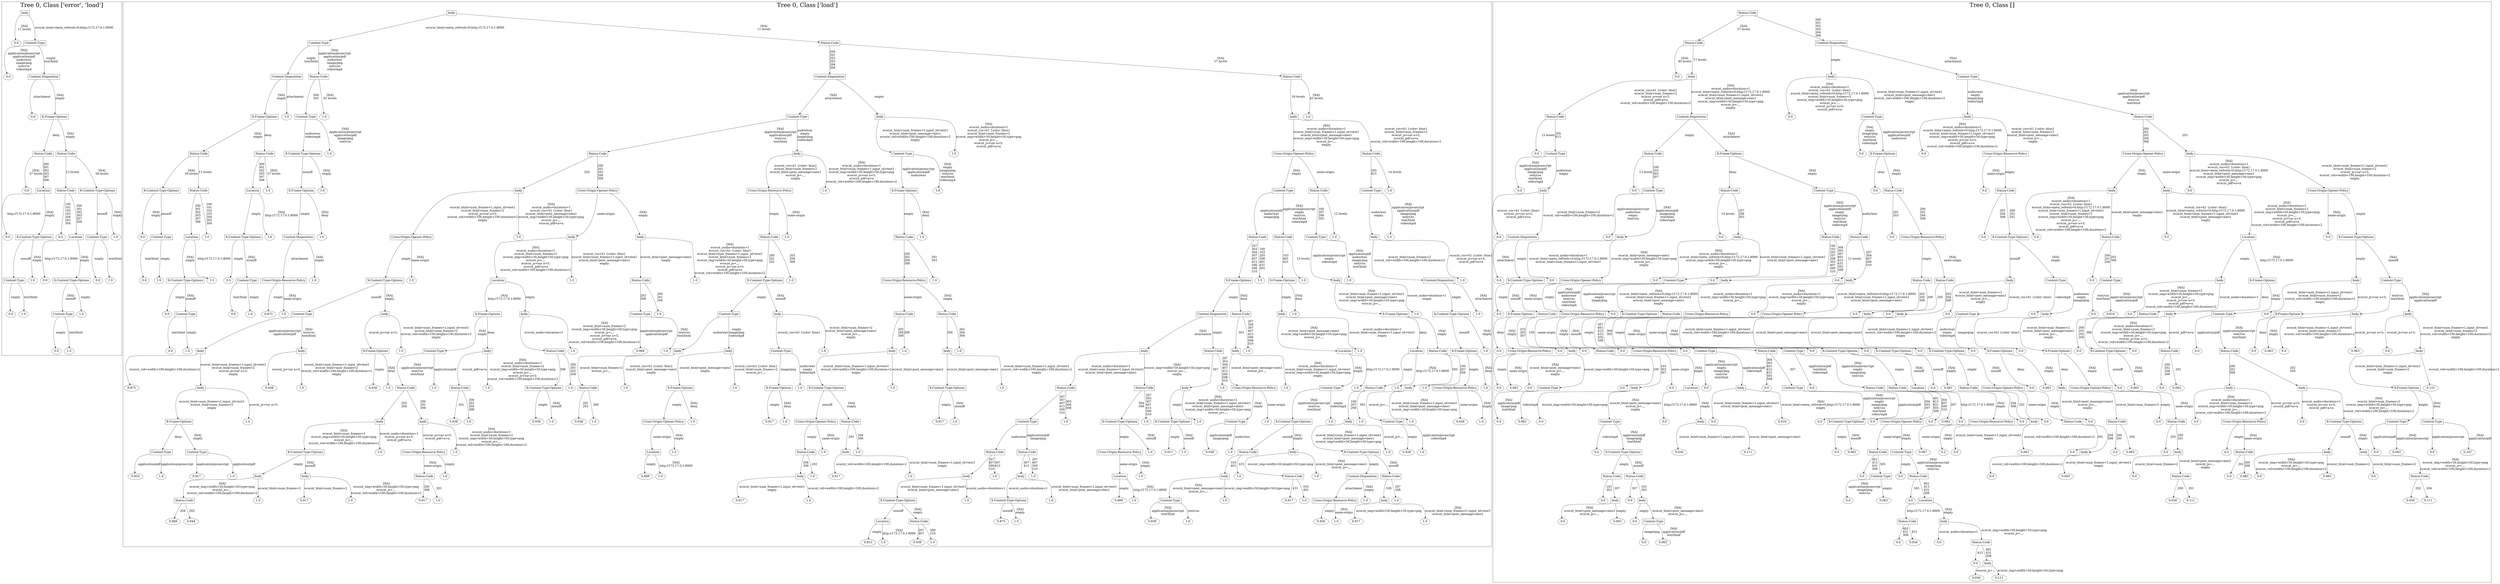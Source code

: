 /*
Generated by:
    http://https://github.com/h2oai/h2o-3/tree/master/h2o-genmodel/src/main/java/hex/genmodel/tools/PrintMojo.java
*/

/*
On a mac:

$ brew install graphviz
$ dot -Tpng file.gv -o file.png
$ open file.png
*/

digraph G {

subgraph cluster_0 {
/* Nodes */

/* Level 0 */
{
"SG_0_Node_0" [shape=box, fontsize=20, label="body"]
}

/* Level 1 */
{
"SG_0_Node_15" [fontsize=20, label="0.0"]
"SG_0_Node_1" [shape=box, fontsize=20, label="Content-Type"]
}

/* Level 2 */
{
"SG_0_Node_16" [fontsize=20, label="0.0"]
"SG_0_Node_2" [shape=box, fontsize=20, label="Content-Disposition"]
}

/* Level 3 */
{
"SG_0_Node_17" [fontsize=20, label="0.0"]
"SG_0_Node_3" [shape=box, fontsize=20, label="X-Frame-Options"]
}

/* Level 4 */
{
"SG_0_Node_4" [shape=box, fontsize=20, label="Status-Code"]
"SG_0_Node_5" [shape=box, fontsize=20, label="Status-Code"]
}

/* Level 5 */
{
"SG_0_Node_18" [fontsize=20, label="0.0"]
"SG_0_Node_6" [shape=box, fontsize=20, label="Location"]
"SG_0_Node_7" [shape=box, fontsize=20, label="Status-Code"]
"SG_0_Node_8" [shape=box, fontsize=20, label="X-Content-Type-Options"]
}

/* Level 6 */
{
"SG_0_Node_19" [fontsize=20, label="0.0"]
"SG_0_Node_9" [shape=box, fontsize=20, label="X-Content-Type-Options"]
"SG_0_Node_20" [fontsize=20, label="0.0"]
"SG_0_Node_10" [shape=box, fontsize=20, label="Location"]
"SG_0_Node_11" [shape=box, fontsize=20, label="Content-Type"]
"SG_0_Node_21" [fontsize=20, label="1.0"]
}

/* Level 7 */
{
"SG_0_Node_12" [shape=box, fontsize=20, label="Content-Type"]
"SG_0_Node_22" [fontsize=20, label="1.0"]
"SG_0_Node_23" [fontsize=20, label="0.0"]
"SG_0_Node_13" [shape=box, fontsize=20, label="X-Content-Type-Options"]
"SG_0_Node_24" [fontsize=20, label="0.0"]
"SG_0_Node_25" [fontsize=20, label="1.0"]
}

/* Level 8 */
{
"SG_0_Node_26" [fontsize=20, label="0.0"]
"SG_0_Node_27" [fontsize=20, label="1.0"]
"SG_0_Node_14" [shape=box, fontsize=20, label="Content-Type"]
"SG_0_Node_28" [fontsize=20, label="1.0"]
}

/* Level 9 */
{
"SG_0_Node_29" [fontsize=20, label="0.0"]
"SG_0_Node_30" [fontsize=20, label="1.0"]
}

/* Edges */
"SG_0_Node_0" -> "SG_0_Node_15" [fontsize=20, label="[NA]
11 levels
"]
"SG_0_Node_0" -> "SG_0_Node_1" [fontsize=20, label="ecocnt_html=meta_refresh=0;http://172.17.0.1:8000
"]
"SG_0_Node_1" -> "SG_0_Node_16" [fontsize=20, label="[NA]
application/javascript
application/pdf
audio/wav
image/png
text/css
video/mp4
"]
"SG_0_Node_1" -> "SG_0_Node_2" [fontsize=20, label="empty
text/html
"]
"SG_0_Node_2" -> "SG_0_Node_17" [fontsize=20, label="attachment
"]
"SG_0_Node_2" -> "SG_0_Node_3" [fontsize=20, label="[NA]
empty
"]
"SG_0_Node_3" -> "SG_0_Node_4" [fontsize=20, label="deny
"]
"SG_0_Node_3" -> "SG_0_Node_5" [fontsize=20, label="[NA]
empty
"]
"SG_0_Node_5" -> "SG_0_Node_7" [fontsize=20, label="13 levels
"]
"SG_0_Node_5" -> "SG_0_Node_8" [fontsize=20, label="[NA]
50 levels
"]
"SG_0_Node_8" -> "SG_0_Node_11" [fontsize=20, label="nosniff
"]
"SG_0_Node_8" -> "SG_0_Node_21" [fontsize=20, label="[NA]
empty
"]
"SG_0_Node_11" -> "SG_0_Node_24" [fontsize=20, label="empty
"]
"SG_0_Node_11" -> "SG_0_Node_25" [fontsize=20, label="text/html
"]
"SG_0_Node_7" -> "SG_0_Node_20" [fontsize=20, label="100
101
102
103
204
205
304
"]
"SG_0_Node_7" -> "SG_0_Node_10" [fontsize=20, label="300
301
302
303
307
308
"]
"SG_0_Node_10" -> "SG_0_Node_23" [fontsize=20, label="http://172.17.0.1:8000
"]
"SG_0_Node_10" -> "SG_0_Node_13" [fontsize=20, label="[NA]
empty
"]
"SG_0_Node_13" -> "SG_0_Node_14" [fontsize=20, label="[NA]
nosniff
"]
"SG_0_Node_13" -> "SG_0_Node_28" [fontsize=20, label="empty
"]
"SG_0_Node_14" -> "SG_0_Node_29" [fontsize=20, label="empty
"]
"SG_0_Node_14" -> "SG_0_Node_30" [fontsize=20, label="text/html
"]
"SG_0_Node_4" -> "SG_0_Node_18" [fontsize=20, label="[NA]
57 levels
"]
"SG_0_Node_4" -> "SG_0_Node_6" [fontsize=20, label="300
301
302
303
307
308
"]
"SG_0_Node_6" -> "SG_0_Node_19" [fontsize=20, label="http://172.17.0.1:8000
"]
"SG_0_Node_6" -> "SG_0_Node_9" [fontsize=20, label="[NA]
empty
"]
"SG_0_Node_9" -> "SG_0_Node_12" [fontsize=20, label="nosniff
"]
"SG_0_Node_9" -> "SG_0_Node_22" [fontsize=20, label="[NA]
empty
"]
"SG_0_Node_12" -> "SG_0_Node_26" [fontsize=20, label="empty
"]
"SG_0_Node_12" -> "SG_0_Node_27" [fontsize=20, label="text/html
"]

fontsize=40
label="Tree 0, Class ['error', 'load']"
}

subgraph cluster_1 {
/* Nodes */

/* Level 0 */
{
"SG_1_Node_0" [shape=box, fontsize=20, label="body"]
}

/* Level 1 */
{
"SG_1_Node_1" [shape=box, fontsize=20, label="Content-Type"]
"SG_1_Node_2" [shape=box, fontsize=20, label="Status-Code"]
}

/* Level 2 */
{
"SG_1_Node_3" [shape=box, fontsize=20, label="Content-Disposition"]
"SG_1_Node_4" [shape=box, fontsize=20, label="Status-Code"]
"SG_1_Node_5" [shape=box, fontsize=20, label="Content-Disposition"]
"SG_1_Node_6" [shape=box, fontsize=20, label="Status-Code"]
}

/* Level 3 */
{
"SG_1_Node_7" [shape=box, fontsize=20, label="X-Frame-Options"]
"SG_1_Node_182" [fontsize=20, label="1.0"]
"SG_1_Node_8" [shape=box, fontsize=20, label="Content-Type"]
"SG_1_Node_183" [fontsize=20, label="1.0"]
"SG_1_Node_9" [shape=box, fontsize=20, label="Content-Type"]
"SG_1_Node_10" [shape=box, fontsize=20, label="body"]
"SG_1_Node_11" [shape=box, fontsize=20, label="body"]
"SG_1_Node_184" [fontsize=20, label="1.0"]
}

/* Level 4 */
{
"SG_1_Node_12" [shape=box, fontsize=20, label="Status-Code"]
"SG_1_Node_13" [shape=box, fontsize=20, label="Status-Code"]
"SG_1_Node_14" [shape=box, fontsize=20, label="X-Content-Type-Options"]
"SG_1_Node_185" [fontsize=20, label="1.0"]
"SG_1_Node_15" [shape=box, fontsize=20, label="Status-Code"]
"SG_1_Node_16" [shape=box, fontsize=20, label="body"]
"SG_1_Node_17" [shape=box, fontsize=20, label="Content-Type"]
"SG_1_Node_186" [fontsize=20, label="1.0"]
"SG_1_Node_18" [shape=box, fontsize=20, label="Cross-Origin-Opener-Policy"]
"SG_1_Node_19" [shape=box, fontsize=20, label="Status-Code"]
}

/* Level 5 */
{
"SG_1_Node_20" [shape=box, fontsize=20, label="X-Content-Type-Options"]
"SG_1_Node_21" [shape=box, fontsize=20, label="Status-Code"]
"SG_1_Node_22" [shape=box, fontsize=20, label="Location"]
"SG_1_Node_187" [fontsize=20, label="1.0"]
"SG_1_Node_23" [shape=box, fontsize=20, label="X-Frame-Options"]
"SG_1_Node_188" [fontsize=20, label="1.0"]
"SG_1_Node_24" [shape=box, fontsize=20, label="body"]
"SG_1_Node_25" [shape=box, fontsize=20, label="Cross-Origin-Opener-Policy"]
"SG_1_Node_26" [shape=box, fontsize=20, label="Cross-Origin-Resource-Policy"]
"SG_1_Node_189" [fontsize=20, label="1.0"]
"SG_1_Node_27" [shape=box, fontsize=20, label="X-Frame-Options"]
"SG_1_Node_190" [fontsize=20, label="1.0"]
"SG_1_Node_28" [shape=box, fontsize=20, label="Content-Type"]
"SG_1_Node_29" [shape=box, fontsize=20, label="Status-Code"]
"SG_1_Node_30" [shape=box, fontsize=20, label="Content-Type"]
"SG_1_Node_191" [fontsize=20, label="1.0"]
}

/* Level 6 */
{
"SG_1_Node_192" [fontsize=20, label="0.0"]
"SG_1_Node_31" [shape=box, fontsize=20, label="Content-Type"]
"SG_1_Node_32" [shape=box, fontsize=20, label="Location"]
"SG_1_Node_193" [fontsize=20, label="1.0"]
"SG_1_Node_33" [shape=box, fontsize=20, label="X-Content-Type-Options"]
"SG_1_Node_194" [fontsize=20, label="1.0"]
"SG_1_Node_34" [shape=box, fontsize=20, label="Content-Disposition"]
"SG_1_Node_195" [fontsize=20, label="1.0"]
"SG_1_Node_35" [shape=box, fontsize=20, label="Cross-Origin-Opener-Policy"]
"SG_1_Node_196" [fontsize=20, label="1.0"]
"SG_1_Node_36" [shape=box, fontsize=20, label="body"]
"SG_1_Node_37" [shape=box, fontsize=20, label="body"]
"SG_1_Node_38" [shape=box, fontsize=20, label="Status-Code"]
"SG_1_Node_197" [fontsize=20, label="1.0"]
"SG_1_Node_39" [shape=box, fontsize=20, label="Status-Code"]
"SG_1_Node_198" [fontsize=20, label="1.0"]
"SG_1_Node_40" [shape=box, fontsize=20, label="Status-Code"]
"SG_1_Node_41" [shape=box, fontsize=20, label="Status-Code"]
"SG_1_Node_42" [shape=box, fontsize=20, label="Content-Type"]
"SG_1_Node_199" [fontsize=20, label="1.0"]
"SG_1_Node_43" [shape=box, fontsize=20, label="body"]
"SG_1_Node_200" [fontsize=20, label="1.0"]
}

/* Level 7 */
{
"SG_1_Node_201" [fontsize=20, label="0.0"]
"SG_1_Node_202" [fontsize=20, label="1.0"]
"SG_1_Node_44" [shape=box, fontsize=20, label="X-Content-Type-Options"]
"SG_1_Node_203" [fontsize=20, label="1.0"]
"SG_1_Node_204" [fontsize=20, label="0.0"]
"SG_1_Node_45" [shape=box, fontsize=20, label="Content-Type"]
"SG_1_Node_46" [shape=box, fontsize=20, label="Cross-Origin-Resource-Policy"]
"SG_1_Node_205" [fontsize=20, label="1.0"]
"SG_1_Node_47" [shape=box, fontsize=20, label="X-Content-Type-Options"]
"SG_1_Node_206" [fontsize=20, label="1.0"]
"SG_1_Node_48" [shape=box, fontsize=20, label="Location"]
"SG_1_Node_207" [fontsize=20, label="1.0"]
"SG_1_Node_49" [shape=box, fontsize=20, label="Status-Code"]
"SG_1_Node_208" [fontsize=20, label="1.0"]
"SG_1_Node_50" [shape=box, fontsize=20, label="X-Content-Type-Options"]
"SG_1_Node_209" [fontsize=20, label="1.0"]
"SG_1_Node_51" [shape=box, fontsize=20, label="Cross-Origin-Resource-Policy"]
"SG_1_Node_210" [fontsize=20, label="1.0"]
"SG_1_Node_52" [shape=box, fontsize=20, label="X-Frame-Options"]
"SG_1_Node_211" [fontsize=20, label="1.0"]
"SG_1_Node_53" [shape=box, fontsize=20, label="X-Frame-Options"]
"SG_1_Node_212" [fontsize=20, label="1.0"]
"SG_1_Node_54" [shape=box, fontsize=20, label="body"]
"SG_1_Node_213" [fontsize=20, label="1.0"]
"SG_1_Node_55" [shape=box, fontsize=20, label="Content-Disposition"]
"SG_1_Node_214" [fontsize=20, label="1.0"]
}

/* Level 8 */
{
"SG_1_Node_215" [fontsize=20, label="0.0"]
"SG_1_Node_56" [shape=box, fontsize=20, label="Content-Type"]
"SG_1_Node_216" [fontsize=20, label="0.0"]
"SG_1_Node_217" [fontsize=20, label="1.0"]
"SG_1_Node_218" [fontsize=20, label="0.875"]
"SG_1_Node_219" [fontsize=20, label="1.0"]
"SG_1_Node_58" [shape=box, fontsize=20, label="Content-Type"]
"SG_1_Node_59" [shape=box, fontsize=20, label="body"]
"SG_1_Node_60" [shape=box, fontsize=20, label="X-Frame-Options"]
"SG_1_Node_61" [shape=box, fontsize=20, label="body"]
"SG_1_Node_62" [shape=box, fontsize=20, label="Content-Type"]
"SG_1_Node_220" [fontsize=20, label="1.0"]
"SG_1_Node_63" [shape=box, fontsize=20, label="Content-Type"]
"SG_1_Node_64" [shape=box, fontsize=20, label="body"]
"SG_1_Node_65" [shape=box, fontsize=20, label="Status-Code"]
"SG_1_Node_66" [shape=box, fontsize=20, label="Status-Code"]
"SG_1_Node_67" [shape=box, fontsize=20, label="Content-Disposition"]
"SG_1_Node_68" [shape=box, fontsize=20, label="Status-Code"]
"SG_1_Node_69" [shape=box, fontsize=20, label="body"]
"SG_1_Node_221" [fontsize=20, label="1.0"]
"SG_1_Node_70" [shape=box, fontsize=20, label="X-Frame-Options"]
"SG_1_Node_222" [fontsize=20, label="1.0"]
"SG_1_Node_71" [shape=box, fontsize=20, label="X-Content-Type-Options"]
"SG_1_Node_223" [fontsize=20, label="1.0"]
}

/* Level 9 */
{
"SG_1_Node_224" [fontsize=20, label="0.0"]
"SG_1_Node_225" [fontsize=20, label="1.0"]
"SG_1_Node_72" [shape=box, fontsize=20, label="body"]
"SG_1_Node_73" [shape=box, fontsize=20, label="body"]
"SG_1_Node_74" [shape=box, fontsize=20, label="X-Frame-Options"]
"SG_1_Node_226" [fontsize=20, label="1.0"]
"SG_1_Node_75" [shape=box, fontsize=20, label="Content-Type"]
"SG_1_Node_76" [shape=box, fontsize=20, label="body"]
"SG_1_Node_77" [shape=box, fontsize=20, label="Status-Code"]
"SG_1_Node_227" [fontsize=20, label="1.0"]
"SG_1_Node_228" [fontsize=20, label="0.984"]
"SG_1_Node_229" [fontsize=20, label="1.0"]
"SG_1_Node_79" [shape=box, fontsize=20, label="body"]
"SG_1_Node_80" [shape=box, fontsize=20, label="body"]
"SG_1_Node_81" [shape=box, fontsize=20, label="Content-Type"]
"SG_1_Node_230" [fontsize=20, label="1.0"]
"SG_1_Node_82" [shape=box, fontsize=20, label="body"]
"SG_1_Node_231" [fontsize=20, label="1.0"]
"SG_1_Node_83" [shape=box, fontsize=20, label="body"]
"SG_1_Node_232" [fontsize=20, label="1.0"]
"SG_1_Node_84" [shape=box, fontsize=20, label="body"]
"SG_1_Node_85" [shape=box, fontsize=20, label="Status-Code"]
"SG_1_Node_86" [shape=box, fontsize=20, label="body"]
"SG_1_Node_233" [fontsize=20, label="1.0"]
"SG_1_Node_87" [shape=box, fontsize=20, label="Location"]
"SG_1_Node_234" [fontsize=20, label="1.0"]
"SG_1_Node_88" [shape=box, fontsize=20, label="Location"]
"SG_1_Node_89" [shape=box, fontsize=20, label="Status-Code"]
"SG_1_Node_90" [shape=box, fontsize=20, label="X-Frame-Options"]
"SG_1_Node_235" [fontsize=20, label="1.0"]
}

/* Level 10 */
{
"SG_1_Node_236" [fontsize=20, label="0.875"]
"SG_1_Node_92" [shape=box, fontsize=20, label="body"]
"SG_1_Node_237" [fontsize=20, label="0.938"]
"SG_1_Node_238" [fontsize=20, label="1.0"]
"SG_1_Node_239" [fontsize=20, label="0.938"]
"SG_1_Node_240" [fontsize=20, label="1.0"]
"SG_1_Node_95" [shape=box, fontsize=20, label="Status-Code"]
"SG_1_Node_241" [fontsize=20, label="1.0"]
"SG_1_Node_96" [shape=box, fontsize=20, label="Status-Code"]
"SG_1_Node_242" [fontsize=20, label="1.0"]
"SG_1_Node_97" [shape=box, fontsize=20, label="X-Content-Type-Options"]
"SG_1_Node_243" [fontsize=20, label="1.0"]
"SG_1_Node_98" [shape=box, fontsize=20, label="Status-Code"]
"SG_1_Node_244" [fontsize=20, label="1.0"]
"SG_1_Node_99" [shape=box, fontsize=20, label="X-Frame-Options"]
"SG_1_Node_245" [fontsize=20, label="1.0"]
"SG_1_Node_100" [shape=box, fontsize=20, label="X-Frame-Options"]
"SG_1_Node_246" [fontsize=20, label="1.0"]
"SG_1_Node_101" [shape=box, fontsize=20, label="X-Content-Type-Options"]
"SG_1_Node_247" [fontsize=20, label="1.0"]
"SG_1_Node_102" [shape=box, fontsize=20, label="X-Content-Type-Options"]
"SG_1_Node_248" [fontsize=20, label="1.0"]
"SG_1_Node_103" [shape=box, fontsize=20, label="Status-Code"]
"SG_1_Node_104" [shape=box, fontsize=20, label="Status-Code"]
"SG_1_Node_105" [shape=box, fontsize=20, label="body"]
"SG_1_Node_249" [fontsize=20, label="1.0"]
"SG_1_Node_106" [shape=box, fontsize=20, label="Cross-Origin-Resource-Policy"]
"SG_1_Node_250" [fontsize=20, label="1.0"]
"SG_1_Node_107" [shape=box, fontsize=20, label="Content-Type"]
"SG_1_Node_251" [fontsize=20, label="1.0"]
"SG_1_Node_108" [shape=box, fontsize=20, label="Status-Code"]
"SG_1_Node_252" [fontsize=20, label="1.0"]
"SG_1_Node_109" [shape=box, fontsize=20, label="body"]
"SG_1_Node_253" [fontsize=20, label="1.0"]
"SG_1_Node_110" [shape=box, fontsize=20, label="Cross-Origin-Resource-Policy"]
"SG_1_Node_254" [fontsize=20, label="1.0"]
}

/* Level 11 */
{
"SG_1_Node_111" [shape=box, fontsize=20, label="X-Frame-Options"]
"SG_1_Node_255" [fontsize=20, label="1.0"]
"SG_1_Node_112" [shape=box, fontsize=20, label="body"]
"SG_1_Node_113" [shape=box, fontsize=20, label="body"]
"SG_1_Node_256" [fontsize=20, label="0.938"]
"SG_1_Node_257" [fontsize=20, label="1.0"]
"SG_1_Node_258" [fontsize=20, label="0.938"]
"SG_1_Node_259" [fontsize=20, label="1.0"]
"SG_1_Node_260" [fontsize=20, label="0.938"]
"SG_1_Node_261" [fontsize=20, label="1.0"]
"SG_1_Node_117" [shape=box, fontsize=20, label="Cross-Origin-Opener-Policy"]
"SG_1_Node_262" [fontsize=20, label="1.0"]
"SG_1_Node_263" [fontsize=20, label="0.917"]
"SG_1_Node_264" [fontsize=20, label="1.0"]
"SG_1_Node_119" [shape=box, fontsize=20, label="Cross-Origin-Opener-Policy"]
"SG_1_Node_120" [shape=box, fontsize=20, label="Status-Code"]
"SG_1_Node_265" [fontsize=20, label="0.917"]
"SG_1_Node_266" [fontsize=20, label="1.0"]
"SG_1_Node_122" [shape=box, fontsize=20, label="Content-Type"]
"SG_1_Node_267" [fontsize=20, label="1.0"]
"SG_1_Node_123" [shape=box, fontsize=20, label="X-Content-Type-Options"]
"SG_1_Node_268" [fontsize=20, label="1.0"]
"SG_1_Node_124" [shape=box, fontsize=20, label="X-Content-Type-Options"]
"SG_1_Node_269" [fontsize=20, label="1.0"]
"SG_1_Node_125" [shape=box, fontsize=20, label="Content-Type"]
"SG_1_Node_270" [fontsize=20, label="1.0"]
"SG_1_Node_126" [shape=box, fontsize=20, label="X-Content-Type-Options"]
"SG_1_Node_271" [fontsize=20, label="1.0"]
"SG_1_Node_127" [shape=box, fontsize=20, label="body"]
"SG_1_Node_272" [fontsize=20, label="1.0"]
"SG_1_Node_128" [shape=box, fontsize=20, label="Content-Type"]
"SG_1_Node_273" [fontsize=20, label="1.0"]
"SG_1_Node_274" [fontsize=20, label="0.938"]
"SG_1_Node_275" [fontsize=20, label="1.0"]
}

/* Level 12 */
{
"SG_1_Node_130" [shape=box, fontsize=20, label="Content-Type"]
"SG_1_Node_131" [shape=box, fontsize=20, label="Content-Type"]
"SG_1_Node_132" [shape=box, fontsize=20, label="X-Content-Type-Options"]
"SG_1_Node_276" [fontsize=20, label="1.0"]
"SG_1_Node_133" [shape=box, fontsize=20, label="Cross-Origin-Resource-Policy"]
"SG_1_Node_277" [fontsize=20, label="1.0"]
"SG_1_Node_134" [shape=box, fontsize=20, label="Location"]
"SG_1_Node_278" [fontsize=20, label="1.0"]
"SG_1_Node_135" [shape=box, fontsize=20, label="Status-Code"]
"SG_1_Node_279" [fontsize=20, label="1.0"]
"SG_1_Node_136" [shape=box, fontsize=20, label="body"]
"SG_1_Node_280" [fontsize=20, label="1.0"]
"SG_1_Node_137" [shape=box, fontsize=20, label="Status-Code"]
"SG_1_Node_138" [shape=box, fontsize=20, label="Status-Code"]
"SG_1_Node_139" [shape=box, fontsize=20, label="Cross-Origin-Resource-Policy"]
"SG_1_Node_281" [fontsize=20, label="1.0"]
"SG_1_Node_282" [fontsize=20, label="0.917"]
"SG_1_Node_283" [fontsize=20, label="1.0"]
"SG_1_Node_284" [fontsize=20, label="0.938"]
"SG_1_Node_285" [fontsize=20, label="1.0"]
"SG_1_Node_142" [shape=box, fontsize=20, label="Status-Code"]
"SG_1_Node_143" [shape=box, fontsize=20, label="body"]
"SG_1_Node_144" [shape=box, fontsize=20, label="X-Content-Type-Options"]
"SG_1_Node_286" [fontsize=20, label="1.0"]
"SG_1_Node_287" [fontsize=20, label="0.938"]
"SG_1_Node_288" [fontsize=20, label="1.0"]
}

/* Level 13 */
{
"SG_1_Node_289" [fontsize=20, label="0.833"]
"SG_1_Node_290" [fontsize=20, label="1.0"]
"SG_1_Node_291" [fontsize=20, label="0.917"]
"SG_1_Node_292" [fontsize=20, label="1.0"]
"SG_1_Node_148" [shape=box, fontsize=20, label="body"]
"SG_1_Node_149" [shape=box, fontsize=20, label="body"]
"SG_1_Node_150" [shape=box, fontsize=20, label="Status-Code"]
"SG_1_Node_293" [fontsize=20, label="1.0"]
"SG_1_Node_294" [fontsize=20, label="0.889"]
"SG_1_Node_295" [fontsize=20, label="1.0"]
"SG_1_Node_152" [shape=box, fontsize=20, label="body"]
"SG_1_Node_296" [fontsize=20, label="1.0"]
"SG_1_Node_297" [fontsize=20, label="0.917"]
"SG_1_Node_298" [fontsize=20, label="1.0"]
"SG_1_Node_154" [shape=box, fontsize=20, label="body"]
"SG_1_Node_299" [fontsize=20, label="1.0"]
"SG_1_Node_155" [shape=box, fontsize=20, label="body"]
"SG_1_Node_300" [fontsize=20, label="1.0"]
"SG_1_Node_156" [shape=box, fontsize=20, label="Location"]
"SG_1_Node_301" [fontsize=20, label="1.0"]
"SG_1_Node_157" [shape=box, fontsize=20, label="body"]
"SG_1_Node_302" [fontsize=20, label="1.0"]
"SG_1_Node_158" [shape=box, fontsize=20, label="Status-Code"]
"SG_1_Node_303" [fontsize=20, label="1.0"]
"SG_1_Node_159" [shape=box, fontsize=20, label="Content-Disposition"]
"SG_1_Node_160" [shape=box, fontsize=20, label="Status-Code"]
}

/* Level 14 */
{
"SG_1_Node_161" [shape=box, fontsize=20, label="Status-Code"]
"SG_1_Node_304" [fontsize=20, label="1.0"]
"SG_1_Node_305" [fontsize=20, label="0.917"]
"SG_1_Node_306" [fontsize=20, label="1.0"]
"SG_1_Node_307" [fontsize=20, label="0.917"]
"SG_1_Node_308" [fontsize=20, label="1.0"]
"SG_1_Node_309" [fontsize=20, label="0.917"]
"SG_1_Node_310" [fontsize=20, label="1.0"]
"SG_1_Node_165" [shape=box, fontsize=20, label="X-Content-Type-Options"]
"SG_1_Node_311" [fontsize=20, label="1.0"]
"SG_1_Node_166" [shape=box, fontsize=20, label="X-Content-Type-Options"]
"SG_1_Node_312" [fontsize=20, label="1.0"]
"SG_1_Node_313" [fontsize=20, label="0.889"]
"SG_1_Node_314" [fontsize=20, label="1.0"]
"SG_1_Node_168" [shape=box, fontsize=20, label="Content-Type"]
"SG_1_Node_315" [fontsize=20, label="1.0"]
"SG_1_Node_316" [fontsize=20, label="0.917"]
"SG_1_Node_317" [fontsize=20, label="1.0"]
"SG_1_Node_170" [shape=box, fontsize=20, label="Cross-Origin-Resource-Policy"]
"SG_1_Node_318" [fontsize=20, label="1.0"]
"SG_1_Node_171" [shape=box, fontsize=20, label="body"]
"SG_1_Node_319" [fontsize=20, label="1.0"]
}

/* Level 15 */
{
"SG_1_Node_320" [fontsize=20, label="0.889"]
"SG_1_Node_321" [fontsize=20, label="0.944"]
"SG_1_Node_174" [shape=box, fontsize=20, label="Location"]
"SG_1_Node_175" [shape=box, fontsize=20, label="Status-Code"]
"SG_1_Node_322" [fontsize=20, label="0.875"]
"SG_1_Node_323" [fontsize=20, label="1.0"]
"SG_1_Node_324" [fontsize=20, label="0.938"]
"SG_1_Node_325" [fontsize=20, label="1.0"]
"SG_1_Node_326" [fontsize=20, label="0.926"]
"SG_1_Node_327" [fontsize=20, label="1.0"]
"SG_1_Node_328" [fontsize=20, label="0.917"]
"SG_1_Node_329" [fontsize=20, label="1.0"]
}

/* Level 16 */
{
"SG_1_Node_330" [fontsize=20, label="0.813"]
"SG_1_Node_331" [fontsize=20, label="1.0"]
"SG_1_Node_332" [fontsize=20, label="0.938"]
"SG_1_Node_333" [fontsize=20, label="1.0"]
}

/* Edges */
"SG_1_Node_0" -> "SG_1_Node_1" [fontsize=20, label="ecocnt_html=meta_refresh=0;http://172.17.0.1:8000
"]
"SG_1_Node_0" -> "SG_1_Node_2" [fontsize=20, label="[NA]
11 levels
"]
"SG_1_Node_2" -> "SG_1_Node_5" [fontsize=20, label="200
201
202
203
204
308
"]
"SG_1_Node_2" -> "SG_1_Node_6" [fontsize=20, label="[NA]
57 levels
"]
"SG_1_Node_6" -> "SG_1_Node_11" [fontsize=20, label="16 levels
"]
"SG_1_Node_6" -> "SG_1_Node_184" [fontsize=20, label="[NA]
41 levels
"]
"SG_1_Node_11" -> "SG_1_Node_18" [fontsize=20, label="[NA]
ecocnt_audio=duration=1
ecocnt_html=num_frames=1,input_id=test1
ecocnt_html=post_message=mes1
ecocnt_img=width=50,height=50,type=png
ecocnt_js=.,,.
empty
"]
"SG_1_Node_11" -> "SG_1_Node_19" [fontsize=20, label="ecocnt_css=h1 {color: blue}
ecocnt_html=num_frames=2
ecocnt_js=var a=5;
ecocnt_pdf=a=a
ecocnt_vid=width=100,height=100,duration=2
"]
"SG_1_Node_19" -> "SG_1_Node_30" [fontsize=20, label="205
415
"]
"SG_1_Node_19" -> "SG_1_Node_191" [fontsize=20, label="14 levels
"]
"SG_1_Node_30" -> "SG_1_Node_43" [fontsize=20, label="audio/wav
empty
"]
"SG_1_Node_30" -> "SG_1_Node_200" [fontsize=20, label="[NA]
application/javascript
application/pdf
image/png
text/css
text/html
video/mp4
"]
"SG_1_Node_43" -> "SG_1_Node_55" [fontsize=20, label="ecocnt_html=num_frames=2
ecocnt_vid=width=100,height=100,duration=2
"]
"SG_1_Node_43" -> "SG_1_Node_214" [fontsize=20, label="ecocnt_css=h1 {color: blue}
ecocnt_js=var a=5;
ecocnt_pdf=a=a
"]
"SG_1_Node_55" -> "SG_1_Node_71" [fontsize=20, label="empty
"]
"SG_1_Node_55" -> "SG_1_Node_223" [fontsize=20, label="[NA]
attachment
"]
"SG_1_Node_71" -> "SG_1_Node_90" [fontsize=20, label="nosniff
"]
"SG_1_Node_71" -> "SG_1_Node_235" [fontsize=20, label="[NA]
empty
"]
"SG_1_Node_90" -> "SG_1_Node_110" [fontsize=20, label="empty
"]
"SG_1_Node_90" -> "SG_1_Node_254" [fontsize=20, label="[NA]
deny
"]
"SG_1_Node_110" -> "SG_1_Node_274" [fontsize=20, label="same-origin
"]
"SG_1_Node_110" -> "SG_1_Node_275" [fontsize=20, label="[NA]
empty
"]
"SG_1_Node_18" -> "SG_1_Node_28" [fontsize=20, label="[NA]
empty
"]
"SG_1_Node_18" -> "SG_1_Node_29" [fontsize=20, label="same-origin
"]
"SG_1_Node_29" -> "SG_1_Node_42" [fontsize=20, label="100
207
208
505
"]
"SG_1_Node_29" -> "SG_1_Node_199" [fontsize=20, label="12 levels
"]
"SG_1_Node_42" -> "SG_1_Node_54" [fontsize=20, label="application/javascript
empty
video/mp4
"]
"SG_1_Node_42" -> "SG_1_Node_213" [fontsize=20, label="[NA]
application/pdf
audio/wav
image/png
text/css
text/html
"]
"SG_1_Node_54" -> "SG_1_Node_70" [fontsize=20, label="[NA]
ecocnt_html=num_frames=1,input_id=test1
ecocnt_html=post_message=mes1
ecocnt_img=width=50,height=50,type=png
ecocnt_js=.,,.
"]
"SG_1_Node_54" -> "SG_1_Node_222" [fontsize=20, label="ecocnt_audio=duration=1
empty
"]
"SG_1_Node_70" -> "SG_1_Node_88" [fontsize=20, label="deny
"]
"SG_1_Node_70" -> "SG_1_Node_89" [fontsize=20, label="[NA]
empty
"]
"SG_1_Node_89" -> "SG_1_Node_109" [fontsize=20, label="505
"]
"SG_1_Node_89" -> "SG_1_Node_253" [fontsize=20, label="100
207
208
"]
"SG_1_Node_109" -> "SG_1_Node_128" [fontsize=20, label="ecocnt_js=.,,.
"]
"SG_1_Node_109" -> "SG_1_Node_273" [fontsize=20, label="[NA]
ecocnt_html=num_frames=1,input_id=test1
ecocnt_html=post_message=mes1
ecocnt_img=width=50,height=50,type=png
"]
"SG_1_Node_128" -> "SG_1_Node_287" [fontsize=20, label="empty
"]
"SG_1_Node_128" -> "SG_1_Node_288" [fontsize=20, label="application/javascript
video/mp4
"]
"SG_1_Node_88" -> "SG_1_Node_108" [fontsize=20, label="empty
"]
"SG_1_Node_88" -> "SG_1_Node_252" [fontsize=20, label="[NA]
http://172.17.0.1:8000
"]
"SG_1_Node_108" -> "SG_1_Node_127" [fontsize=20, label="100
207
208
"]
"SG_1_Node_108" -> "SG_1_Node_272" [fontsize=20, label="505
"]
"SG_1_Node_127" -> "SG_1_Node_144" [fontsize=20, label="[NA]
ecocnt_html=num_frames=1,input_id=test1
ecocnt_html=post_message=mes1
ecocnt_img=width=50,height=50,type=png
"]
"SG_1_Node_127" -> "SG_1_Node_286" [fontsize=20, label="ecocnt_js=.,,.
"]
"SG_1_Node_144" -> "SG_1_Node_159" [fontsize=20, label="empty
"]
"SG_1_Node_144" -> "SG_1_Node_160" [fontsize=20, label="[NA]
nosniff
"]
"SG_1_Node_160" -> "SG_1_Node_171" [fontsize=20, label="100
"]
"SG_1_Node_160" -> "SG_1_Node_319" [fontsize=20, label="207
208
"]
"SG_1_Node_171" -> "SG_1_Node_328" [fontsize=20, label="ecocnt_img=width=50,height=50,type=png
"]
"SG_1_Node_171" -> "SG_1_Node_329" [fontsize=20, label="[NA]
ecocnt_html=num_frames=1,input_id=test1
ecocnt_html=post_message=mes1
"]
"SG_1_Node_159" -> "SG_1_Node_170" [fontsize=20, label="attachment
"]
"SG_1_Node_159" -> "SG_1_Node_318" [fontsize=20, label="[NA]
empty
"]
"SG_1_Node_170" -> "SG_1_Node_326" [fontsize=20, label="empty
"]
"SG_1_Node_170" -> "SG_1_Node_327" [fontsize=20, label="[NA]
same-origin
"]
"SG_1_Node_28" -> "SG_1_Node_40" [fontsize=20, label="application/pdf
audio/wav
image/png
"]
"SG_1_Node_28" -> "SG_1_Node_41" [fontsize=20, label="[NA]
application/javascript
empty
text/css
text/html
video/mp4
"]
"SG_1_Node_41" -> "SG_1_Node_53" [fontsize=20, label="103
401
431
"]
"SG_1_Node_41" -> "SG_1_Node_212" [fontsize=20, label="13 levels
"]
"SG_1_Node_53" -> "SG_1_Node_69" [fontsize=20, label="empty
"]
"SG_1_Node_53" -> "SG_1_Node_221" [fontsize=20, label="[NA]
deny
"]
"SG_1_Node_69" -> "SG_1_Node_87" [fontsize=20, label="[NA]
ecocnt_html=post_message=mes1
ecocnt_img=width=50,height=50,type=png
ecocnt_js=.,,.
"]
"SG_1_Node_69" -> "SG_1_Node_234" [fontsize=20, label="ecocnt_audio=duration=1
ecocnt_html=num_frames=1,input_id=test1
empty
"]
"SG_1_Node_87" -> "SG_1_Node_107" [fontsize=20, label="[NA]
empty
"]
"SG_1_Node_87" -> "SG_1_Node_251" [fontsize=20, label="http://172.17.0.1:8000
"]
"SG_1_Node_107" -> "SG_1_Node_126" [fontsize=20, label="[NA]
application/javascript
text/css
text/html
"]
"SG_1_Node_107" -> "SG_1_Node_271" [fontsize=20, label="empty
video/mp4
"]
"SG_1_Node_126" -> "SG_1_Node_142" [fontsize=20, label="nosniff
"]
"SG_1_Node_126" -> "SG_1_Node_143" [fontsize=20, label="[NA]
empty
"]
"SG_1_Node_143" -> "SG_1_Node_158" [fontsize=20, label="ecocnt_img=width=50,height=50,type=png
"]
"SG_1_Node_143" -> "SG_1_Node_303" [fontsize=20, label="[NA]
ecocnt_html=post_message=mes1
ecocnt_js=.,,.
"]
"SG_1_Node_158" -> "SG_1_Node_316" [fontsize=20, label="431
"]
"SG_1_Node_158" -> "SG_1_Node_317" [fontsize=20, label="103
401
"]
"SG_1_Node_142" -> "SG_1_Node_157" [fontsize=20, label="103
401
"]
"SG_1_Node_142" -> "SG_1_Node_302" [fontsize=20, label="431
"]
"SG_1_Node_157" -> "SG_1_Node_168" [fontsize=20, label="[NA]
ecocnt_html=post_message=mes1
ecocnt_js=.,,.
"]
"SG_1_Node_157" -> "SG_1_Node_315" [fontsize=20, label="ecocnt_img=width=50,height=50,type=png
"]
"SG_1_Node_168" -> "SG_1_Node_324" [fontsize=20, label="[NA]
application/javascript
text/html
"]
"SG_1_Node_168" -> "SG_1_Node_325" [fontsize=20, label="text/css
"]
"SG_1_Node_40" -> "SG_1_Node_52" [fontsize=20, label="207
303
304
307
407
415
500
508
510
"]
"SG_1_Node_40" -> "SG_1_Node_211" [fontsize=20, label="100
103
205
208
401
431
505
"]
"SG_1_Node_52" -> "SG_1_Node_67" [fontsize=20, label="empty
"]
"SG_1_Node_52" -> "SG_1_Node_68" [fontsize=20, label="[NA]
deny
"]
"SG_1_Node_68" -> "SG_1_Node_86" [fontsize=20, label="303
"]
"SG_1_Node_68" -> "SG_1_Node_233" [fontsize=20, label="207
304
307
407
415
500
508
510
"]
"SG_1_Node_86" -> "SG_1_Node_106" [fontsize=20, label="ecocnt_html=post_message=mes1
ecocnt_js=.,,.
"]
"SG_1_Node_86" -> "SG_1_Node_250" [fontsize=20, label="[NA]
ecocnt_audio=duration=1
ecocnt_html=num_frames=1,input_id=test1
ecocnt_img=width=50,height=50,type=png
empty
"]
"SG_1_Node_106" -> "SG_1_Node_125" [fontsize=20, label="[NA]
empty
"]
"SG_1_Node_106" -> "SG_1_Node_270" [fontsize=20, label="same-origin
"]
"SG_1_Node_125" -> "SG_1_Node_284" [fontsize=20, label="application/pdf
image/png
"]
"SG_1_Node_125" -> "SG_1_Node_285" [fontsize=20, label="audio/wav
"]
"SG_1_Node_67" -> "SG_1_Node_84" [fontsize=20, label="[NA]
attachment
"]
"SG_1_Node_67" -> "SG_1_Node_85" [fontsize=20, label="empty
"]
"SG_1_Node_85" -> "SG_1_Node_105" [fontsize=20, label="307
"]
"SG_1_Node_85" -> "SG_1_Node_249" [fontsize=20, label="207
303
304
407
415
500
508
510
"]
"SG_1_Node_105" -> "SG_1_Node_124" [fontsize=20, label="empty
"]
"SG_1_Node_105" -> "SG_1_Node_269" [fontsize=20, label="[NA]
ecocnt_audio=duration=1
ecocnt_html=num_frames=1,input_id=test1
ecocnt_html=post_message=mes1
ecocnt_img=width=50,height=50,type=png
ecocnt_js=.,,.
"]
"SG_1_Node_124" -> "SG_1_Node_282" [fontsize=20, label="empty
"]
"SG_1_Node_124" -> "SG_1_Node_283" [fontsize=20, label="[NA]
nosniff
"]
"SG_1_Node_84" -> "SG_1_Node_103" [fontsize=20, label="ecocnt_audio=duration=1
ecocnt_html=num_frames=1,input_id=test1
ecocnt_html=post_message=mes1
"]
"SG_1_Node_84" -> "SG_1_Node_104" [fontsize=20, label="[NA]
ecocnt_img=width=50,height=50,type=png
ecocnt_js=.,,.
empty
"]
"SG_1_Node_104" -> "SG_1_Node_123" [fontsize=20, label="304
508
"]
"SG_1_Node_104" -> "SG_1_Node_268" [fontsize=20, label="207
303
307
407
415
500
510
"]
"SG_1_Node_123" -> "SG_1_Node_139" [fontsize=20, label="empty
"]
"SG_1_Node_123" -> "SG_1_Node_281" [fontsize=20, label="[NA]
nosniff
"]
"SG_1_Node_139" -> "SG_1_Node_156" [fontsize=20, label="same-origin
"]
"SG_1_Node_139" -> "SG_1_Node_301" [fontsize=20, label="[NA]
empty
"]
"SG_1_Node_156" -> "SG_1_Node_313" [fontsize=20, label="empty
"]
"SG_1_Node_156" -> "SG_1_Node_314" [fontsize=20, label="[NA]
http://172.17.0.1:8000
"]
"SG_1_Node_103" -> "SG_1_Node_122" [fontsize=20, label="207
307
407
415
500
510
"]
"SG_1_Node_103" -> "SG_1_Node_267" [fontsize=20, label="303
304
508
"]
"SG_1_Node_122" -> "SG_1_Node_137" [fontsize=20, label="audio/wav
"]
"SG_1_Node_122" -> "SG_1_Node_138" [fontsize=20, label="application/pdf
image/png
"]
"SG_1_Node_138" -> "SG_1_Node_155" [fontsize=20, label="307
415
"]
"SG_1_Node_138" -> "SG_1_Node_300" [fontsize=20, label="207
407
500
510
"]
"SG_1_Node_155" -> "SG_1_Node_166" [fontsize=20, label="ecocnt_audio=duration=1
"]
"SG_1_Node_155" -> "SG_1_Node_312" [fontsize=20, label="ecocnt_html=num_frames=1,input_id=test1
ecocnt_html=post_message=mes1
"]
"SG_1_Node_166" -> "SG_1_Node_322" [fontsize=20, label="nosniff
"]
"SG_1_Node_166" -> "SG_1_Node_323" [fontsize=20, label="[NA]
empty
"]
"SG_1_Node_137" -> "SG_1_Node_154" [fontsize=20, label="207
407
500
510
"]
"SG_1_Node_137" -> "SG_1_Node_299" [fontsize=20, label="307
415
"]
"SG_1_Node_154" -> "SG_1_Node_165" [fontsize=20, label="ecocnt_html=num_frames=1,input_id=test1
ecocnt_html=post_message=mes1
"]
"SG_1_Node_154" -> "SG_1_Node_311" [fontsize=20, label="ecocnt_audio=duration=1
"]
"SG_1_Node_165" -> "SG_1_Node_174" [fontsize=20, label="nosniff
"]
"SG_1_Node_165" -> "SG_1_Node_175" [fontsize=20, label="[NA]
empty
"]
"SG_1_Node_175" -> "SG_1_Node_332" [fontsize=20, label="207
407
"]
"SG_1_Node_175" -> "SG_1_Node_333" [fontsize=20, label="500
510
"]
"SG_1_Node_174" -> "SG_1_Node_330" [fontsize=20, label="empty
"]
"SG_1_Node_174" -> "SG_1_Node_331" [fontsize=20, label="[NA]
http://172.17.0.1:8000
"]
"SG_1_Node_5" -> "SG_1_Node_9" [fontsize=20, label="[NA]
attachment
"]
"SG_1_Node_5" -> "SG_1_Node_10" [fontsize=20, label="empty
"]
"SG_1_Node_10" -> "SG_1_Node_17" [fontsize=20, label="ecocnt_html=num_frames=1,input_id=test1
ecocnt_html=post_message=mes1
ecocnt_vid=width=100,height=100,duration=2
empty
"]
"SG_1_Node_10" -> "SG_1_Node_186" [fontsize=20, label="[NA]
ecocnt_audio=duration=1
ecocnt_css=h1 {color: blue}
ecocnt_html=num_frames=2
ecocnt_img=width=50,height=50,type=png
ecocnt_js=.,,.
ecocnt_js=var a=5;
ecocnt_pdf=a=a
"]
"SG_1_Node_17" -> "SG_1_Node_27" [fontsize=20, label="application/javascript
application/pdf
audio/wav
"]
"SG_1_Node_17" -> "SG_1_Node_190" [fontsize=20, label="[NA]
empty
image/png
text/css
text/html
video/mp4
"]
"SG_1_Node_27" -> "SG_1_Node_39" [fontsize=20, label="empty
"]
"SG_1_Node_27" -> "SG_1_Node_198" [fontsize=20, label="[NA]
deny
"]
"SG_1_Node_39" -> "SG_1_Node_51" [fontsize=20, label="200
202
204
308
"]
"SG_1_Node_39" -> "SG_1_Node_210" [fontsize=20, label="201
203
"]
"SG_1_Node_51" -> "SG_1_Node_65" [fontsize=20, label="same-origin
"]
"SG_1_Node_51" -> "SG_1_Node_66" [fontsize=20, label="[NA]
empty
"]
"SG_1_Node_66" -> "SG_1_Node_83" [fontsize=20, label="200
"]
"SG_1_Node_66" -> "SG_1_Node_232" [fontsize=20, label="202
204
308
"]
"SG_1_Node_83" -> "SG_1_Node_102" [fontsize=20, label="ecocnt_html=post_message=mes1
"]
"SG_1_Node_83" -> "SG_1_Node_248" [fontsize=20, label="ecocnt_html=num_frames=1,input_id=test1
ecocnt_vid=width=100,height=100,duration=2
empty
"]
"SG_1_Node_102" -> "SG_1_Node_265" [fontsize=20, label="empty
"]
"SG_1_Node_102" -> "SG_1_Node_266" [fontsize=20, label="[NA]
nosniff
"]
"SG_1_Node_65" -> "SG_1_Node_82" [fontsize=20, label="202
204
308
"]
"SG_1_Node_65" -> "SG_1_Node_231" [fontsize=20, label="200
"]
"SG_1_Node_82" -> "SG_1_Node_101" [fontsize=20, label="ecocnt_html=num_frames=1,input_id=test1
ecocnt_vid=width=100,height=100,duration=2
empty
"]
"SG_1_Node_82" -> "SG_1_Node_247" [fontsize=20, label="ecocnt_html=post_message=mes1
"]
"SG_1_Node_101" -> "SG_1_Node_119" [fontsize=20, label="nosniff
"]
"SG_1_Node_101" -> "SG_1_Node_120" [fontsize=20, label="[NA]
empty
"]
"SG_1_Node_120" -> "SG_1_Node_136" [fontsize=20, label="202
"]
"SG_1_Node_120" -> "SG_1_Node_280" [fontsize=20, label="204
308
"]
"SG_1_Node_136" -> "SG_1_Node_297" [fontsize=20, label="ecocnt_vid=width=100,height=100,duration=2
"]
"SG_1_Node_136" -> "SG_1_Node_298" [fontsize=20, label="ecocnt_html=num_frames=1,input_id=test1
empty
"]
"SG_1_Node_119" -> "SG_1_Node_135" [fontsize=20, label="empty
"]
"SG_1_Node_119" -> "SG_1_Node_279" [fontsize=20, label="[NA]
same-origin
"]
"SG_1_Node_135" -> "SG_1_Node_152" [fontsize=20, label="204
308
"]
"SG_1_Node_135" -> "SG_1_Node_296" [fontsize=20, label="202
"]
"SG_1_Node_152" -> "SG_1_Node_309" [fontsize=20, label="ecocnt_html=num_frames=1,input_id=test1
empty
"]
"SG_1_Node_152" -> "SG_1_Node_310" [fontsize=20, label="ecocnt_vid=width=100,height=100,duration=2
"]
"SG_1_Node_9" -> "SG_1_Node_15" [fontsize=20, label="[NA]
application/javascript
application/pdf
text/css
text/html
"]
"SG_1_Node_9" -> "SG_1_Node_16" [fontsize=20, label="audio/wav
empty
image/png
video/mp4
"]
"SG_1_Node_16" -> "SG_1_Node_26" [fontsize=20, label="ecocnt_css=h1 {color: blue}
ecocnt_html=num_frames=2
ecocnt_html=post_message=mes1
ecocnt_js=.,,.
empty
"]
"SG_1_Node_16" -> "SG_1_Node_189" [fontsize=20, label="[NA]
ecocnt_audio=duration=1
ecocnt_html=num_frames=1,input_id=test1
ecocnt_img=width=50,height=50,type=png
ecocnt_js=var a=5;
ecocnt_pdf=a=a
ecocnt_vid=width=100,height=100,duration=2
"]
"SG_1_Node_26" -> "SG_1_Node_38" [fontsize=20, label="empty
"]
"SG_1_Node_26" -> "SG_1_Node_197" [fontsize=20, label="[NA]
same-origin
"]
"SG_1_Node_38" -> "SG_1_Node_50" [fontsize=20, label="200
201
202
"]
"SG_1_Node_38" -> "SG_1_Node_209" [fontsize=20, label="203
204
308
"]
"SG_1_Node_50" -> "SG_1_Node_63" [fontsize=20, label="empty
"]
"SG_1_Node_50" -> "SG_1_Node_64" [fontsize=20, label="[NA]
nosniff
"]
"SG_1_Node_64" -> "SG_1_Node_81" [fontsize=20, label="ecocnt_css=h1 {color: blue}
"]
"SG_1_Node_64" -> "SG_1_Node_230" [fontsize=20, label="ecocnt_html=num_frames=2
ecocnt_html=post_message=mes1
ecocnt_js=.,,.
empty
"]
"SG_1_Node_81" -> "SG_1_Node_100" [fontsize=20, label="image/png
"]
"SG_1_Node_81" -> "SG_1_Node_246" [fontsize=20, label="audio/wav
empty
video/mp4
"]
"SG_1_Node_100" -> "SG_1_Node_263" [fontsize=20, label="empty
"]
"SG_1_Node_100" -> "SG_1_Node_264" [fontsize=20, label="[NA]
deny
"]
"SG_1_Node_63" -> "SG_1_Node_79" [fontsize=20, label="audio/wav
"]
"SG_1_Node_63" -> "SG_1_Node_80" [fontsize=20, label="empty
image/png
video/mp4
"]
"SG_1_Node_80" -> "SG_1_Node_99" [fontsize=20, label="ecocnt_html=post_message=mes1
empty
"]
"SG_1_Node_80" -> "SG_1_Node_245" [fontsize=20, label="ecocnt_css=h1 {color: blue}
ecocnt_html=num_frames=2
ecocnt_js=.,,.
"]
"SG_1_Node_99" -> "SG_1_Node_117" [fontsize=20, label="empty
"]
"SG_1_Node_99" -> "SG_1_Node_262" [fontsize=20, label="[NA]
deny
"]
"SG_1_Node_117" -> "SG_1_Node_134" [fontsize=20, label="same-origin
"]
"SG_1_Node_117" -> "SG_1_Node_278" [fontsize=20, label="[NA]
empty
"]
"SG_1_Node_134" -> "SG_1_Node_294" [fontsize=20, label="empty
"]
"SG_1_Node_134" -> "SG_1_Node_295" [fontsize=20, label="[NA]
http://172.17.0.1:8000
"]
"SG_1_Node_79" -> "SG_1_Node_98" [fontsize=20, label="ecocnt_html=num_frames=2
ecocnt_js=.,,.
"]
"SG_1_Node_79" -> "SG_1_Node_244" [fontsize=20, label="ecocnt_css=h1 {color: blue}
ecocnt_html=post_message=mes1
empty
"]
"SG_1_Node_98" -> "SG_1_Node_260" [fontsize=20, label="201
202
"]
"SG_1_Node_98" -> "SG_1_Node_261" [fontsize=20, label="200
"]
"SG_1_Node_15" -> "SG_1_Node_24" [fontsize=20, label="203
"]
"SG_1_Node_15" -> "SG_1_Node_25" [fontsize=20, label="200
201
202
204
308
"]
"SG_1_Node_25" -> "SG_1_Node_36" [fontsize=20, label="same-origin
"]
"SG_1_Node_25" -> "SG_1_Node_37" [fontsize=20, label="[NA]
empty
"]
"SG_1_Node_37" -> "SG_1_Node_49" [fontsize=20, label="ecocnt_html=post_message=mes1
empty
"]
"SG_1_Node_37" -> "SG_1_Node_208" [fontsize=20, label="[NA]
ecocnt_audio=duration=1
ecocnt_css=h1 {color: blue}
ecocnt_html=num_frames=1,input_id=test1
ecocnt_html=num_frames=2
ecocnt_img=width=50,height=50,type=png
ecocnt_js=.,,.
ecocnt_js=var a=5;
ecocnt_pdf=a=a
ecocnt_vid=width=100,height=100,duration=2
"]
"SG_1_Node_49" -> "SG_1_Node_62" [fontsize=20, label="202
308
"]
"SG_1_Node_49" -> "SG_1_Node_220" [fontsize=20, label="200
201
204
"]
"SG_1_Node_62" -> "SG_1_Node_228" [fontsize=20, label="application/javascript
application/pdf
"]
"SG_1_Node_62" -> "SG_1_Node_229" [fontsize=20, label="[NA]
text/css
text/html
"]
"SG_1_Node_36" -> "SG_1_Node_48" [fontsize=20, label="[NA]
ecocnt_audio=duration=1
ecocnt_html=num_frames=2
ecocnt_img=width=50,height=50,type=png
ecocnt_js=.,,.
ecocnt_js=var a=5;
ecocnt_pdf=a=a
ecocnt_vid=width=100,height=100,duration=2
"]
"SG_1_Node_36" -> "SG_1_Node_207" [fontsize=20, label="ecocnt_css=h1 {color: blue}
ecocnt_html=num_frames=1,input_id=test1
ecocnt_html=post_message=mes1
empty
"]
"SG_1_Node_48" -> "SG_1_Node_60" [fontsize=20, label="[NA]
http://172.17.0.1:8000
"]
"SG_1_Node_48" -> "SG_1_Node_61" [fontsize=20, label="empty
"]
"SG_1_Node_61" -> "SG_1_Node_77" [fontsize=20, label="ecocnt_audio=duration=1
"]
"SG_1_Node_61" -> "SG_1_Node_227" [fontsize=20, label="[NA]
ecocnt_html=num_frames=2
ecocnt_img=width=50,height=50,type=png
ecocnt_js=.,,.
ecocnt_js=var a=5;
ecocnt_pdf=a=a
ecocnt_vid=width=100,height=100,duration=2
"]
"SG_1_Node_77" -> "SG_1_Node_97" [fontsize=20, label="308
"]
"SG_1_Node_77" -> "SG_1_Node_243" [fontsize=20, label="200
201
202
204
"]
"SG_1_Node_97" -> "SG_1_Node_258" [fontsize=20, label="empty
"]
"SG_1_Node_97" -> "SG_1_Node_259" [fontsize=20, label="[NA]
nosniff
"]
"SG_1_Node_60" -> "SG_1_Node_75" [fontsize=20, label="[NA]
empty
"]
"SG_1_Node_60" -> "SG_1_Node_76" [fontsize=20, label="deny
"]
"SG_1_Node_76" -> "SG_1_Node_96" [fontsize=20, label="ecocnt_pdf=a=a
"]
"SG_1_Node_76" -> "SG_1_Node_242" [fontsize=20, label="[NA]
ecocnt_audio=duration=1
ecocnt_html=num_frames=2
ecocnt_img=width=50,height=50,type=png
ecocnt_js=.,,.
ecocnt_js=var a=5;
ecocnt_vid=width=100,height=100,duration=2
"]
"SG_1_Node_96" -> "SG_1_Node_256" [fontsize=20, label="201
"]
"SG_1_Node_96" -> "SG_1_Node_257" [fontsize=20, label="200
202
204
308
"]
"SG_1_Node_75" -> "SG_1_Node_95" [fontsize=20, label="[NA]
application/javascript
text/css
text/html
"]
"SG_1_Node_75" -> "SG_1_Node_241" [fontsize=20, label="application/pdf
"]
"SG_1_Node_95" -> "SG_1_Node_112" [fontsize=20, label="202
204
"]
"SG_1_Node_95" -> "SG_1_Node_113" [fontsize=20, label="200
201
308
"]
"SG_1_Node_113" -> "SG_1_Node_133" [fontsize=20, label="ecocnt_js=var a=5;
ecocnt_pdf=a=a
"]
"SG_1_Node_113" -> "SG_1_Node_277" [fontsize=20, label="[NA]
ecocnt_audio=duration=1
ecocnt_html=num_frames=2
ecocnt_img=width=50,height=50,type=png
ecocnt_js=.,,.
ecocnt_vid=width=100,height=100,duration=2
"]
"SG_1_Node_133" -> "SG_1_Node_150" [fontsize=20, label="[NA]
same-origin
"]
"SG_1_Node_133" -> "SG_1_Node_293" [fontsize=20, label="empty
"]
"SG_1_Node_150" -> "SG_1_Node_307" [fontsize=20, label="200
308
"]
"SG_1_Node_150" -> "SG_1_Node_308" [fontsize=20, label="201
"]
"SG_1_Node_112" -> "SG_1_Node_132" [fontsize=20, label="[NA]
ecocnt_html=num_frames=2
ecocnt_img=width=50,height=50,type=png
ecocnt_js=.,,.
ecocnt_vid=width=100,height=100,duration=2
"]
"SG_1_Node_112" -> "SG_1_Node_276" [fontsize=20, label="ecocnt_audio=duration=1
ecocnt_js=var a=5;
ecocnt_pdf=a=a
"]
"SG_1_Node_132" -> "SG_1_Node_148" [fontsize=20, label="empty
"]
"SG_1_Node_132" -> "SG_1_Node_149" [fontsize=20, label="[NA]
nosniff
"]
"SG_1_Node_149" -> "SG_1_Node_305" [fontsize=20, label="ecocnt_html=num_frames=2
"]
"SG_1_Node_149" -> "SG_1_Node_306" [fontsize=20, label="[NA]
ecocnt_img=width=50,height=50,type=png
ecocnt_js=.,,.
ecocnt_vid=width=100,height=100,duration=2
"]
"SG_1_Node_148" -> "SG_1_Node_161" [fontsize=20, label="[NA]
ecocnt_img=width=50,height=50,type=png
ecocnt_js=.,,.
ecocnt_vid=width=100,height=100,duration=2
"]
"SG_1_Node_148" -> "SG_1_Node_304" [fontsize=20, label="ecocnt_html=num_frames=2
"]
"SG_1_Node_161" -> "SG_1_Node_320" [fontsize=20, label="204
"]
"SG_1_Node_161" -> "SG_1_Node_321" [fontsize=20, label="202
"]
"SG_1_Node_24" -> "SG_1_Node_35" [fontsize=20, label="ecocnt_html=num_frames=1,input_id=test1
ecocnt_html=num_frames=2
ecocnt_js=var a=5;
ecocnt_vid=width=100,height=100,duration=2
empty
"]
"SG_1_Node_24" -> "SG_1_Node_196" [fontsize=20, label="[NA]
ecocnt_audio=duration=1
ecocnt_css=h1 {color: blue}
ecocnt_html=post_message=mes1
ecocnt_img=width=50,height=50,type=png
ecocnt_js=.,,.
ecocnt_pdf=a=a
"]
"SG_1_Node_35" -> "SG_1_Node_47" [fontsize=20, label="empty
"]
"SG_1_Node_35" -> "SG_1_Node_206" [fontsize=20, label="[NA]
same-origin
"]
"SG_1_Node_47" -> "SG_1_Node_58" [fontsize=20, label="nosniff
"]
"SG_1_Node_47" -> "SG_1_Node_59" [fontsize=20, label="[NA]
empty
"]
"SG_1_Node_59" -> "SG_1_Node_74" [fontsize=20, label="ecocnt_js=var a=5;
"]
"SG_1_Node_59" -> "SG_1_Node_226" [fontsize=20, label="ecocnt_html=num_frames=1,input_id=test1
ecocnt_html=num_frames=2
ecocnt_vid=width=100,height=100,duration=2
empty
"]
"SG_1_Node_74" -> "SG_1_Node_239" [fontsize=20, label="empty
"]
"SG_1_Node_74" -> "SG_1_Node_240" [fontsize=20, label="[NA]
deny
"]
"SG_1_Node_58" -> "SG_1_Node_72" [fontsize=20, label="application/javascript
application/pdf
"]
"SG_1_Node_58" -> "SG_1_Node_73" [fontsize=20, label="[NA]
text/css
text/html
"]
"SG_1_Node_73" -> "SG_1_Node_237" [fontsize=20, label="ecocnt_js=var a=5;
"]
"SG_1_Node_73" -> "SG_1_Node_238" [fontsize=20, label="ecocnt_html=num_frames=1,input_id=test1
ecocnt_html=num_frames=2
ecocnt_vid=width=100,height=100,duration=2
empty
"]
"SG_1_Node_72" -> "SG_1_Node_236" [fontsize=20, label="ecocnt_vid=width=100,height=100,duration=2
"]
"SG_1_Node_72" -> "SG_1_Node_92" [fontsize=20, label="ecocnt_html=num_frames=1,input_id=test1
ecocnt_html=num_frames=2
ecocnt_js=var a=5;
empty
"]
"SG_1_Node_92" -> "SG_1_Node_111" [fontsize=20, label="ecocnt_html=num_frames=1,input_id=test1
ecocnt_html=num_frames=2
empty
"]
"SG_1_Node_92" -> "SG_1_Node_255" [fontsize=20, label="ecocnt_js=var a=5;
"]
"SG_1_Node_111" -> "SG_1_Node_130" [fontsize=20, label="deny
"]
"SG_1_Node_111" -> "SG_1_Node_131" [fontsize=20, label="[NA]
empty
"]
"SG_1_Node_131" -> "SG_1_Node_291" [fontsize=20, label="application/javascript
"]
"SG_1_Node_131" -> "SG_1_Node_292" [fontsize=20, label="application/pdf
"]
"SG_1_Node_130" -> "SG_1_Node_289" [fontsize=20, label="application/pdf
"]
"SG_1_Node_130" -> "SG_1_Node_290" [fontsize=20, label="application/javascript
"]
"SG_1_Node_1" -> "SG_1_Node_3" [fontsize=20, label="empty
text/html
"]
"SG_1_Node_1" -> "SG_1_Node_4" [fontsize=20, label="[NA]
application/javascript
application/pdf
audio/wav
image/png
text/css
video/mp4
"]
"SG_1_Node_4" -> "SG_1_Node_8" [fontsize=20, label="304
305
"]
"SG_1_Node_4" -> "SG_1_Node_183" [fontsize=20, label="[NA]
61 levels
"]
"SG_1_Node_8" -> "SG_1_Node_14" [fontsize=20, label="audio/wav
video/mp4
"]
"SG_1_Node_8" -> "SG_1_Node_185" [fontsize=20, label="[NA]
application/javascript
application/pdf
image/png
text/css
"]
"SG_1_Node_14" -> "SG_1_Node_23" [fontsize=20, label="nosniff
"]
"SG_1_Node_14" -> "SG_1_Node_188" [fontsize=20, label="[NA]
empty
"]
"SG_1_Node_23" -> "SG_1_Node_34" [fontsize=20, label="empty
"]
"SG_1_Node_23" -> "SG_1_Node_195" [fontsize=20, label="[NA]
deny
"]
"SG_1_Node_34" -> "SG_1_Node_46" [fontsize=20, label="attachment
"]
"SG_1_Node_34" -> "SG_1_Node_205" [fontsize=20, label="[NA]
empty
"]
"SG_1_Node_46" -> "SG_1_Node_218" [fontsize=20, label="empty
"]
"SG_1_Node_46" -> "SG_1_Node_219" [fontsize=20, label="[NA]
same-origin
"]
"SG_1_Node_3" -> "SG_1_Node_7" [fontsize=20, label="[NA]
empty
"]
"SG_1_Node_3" -> "SG_1_Node_182" [fontsize=20, label="attachment
"]
"SG_1_Node_7" -> "SG_1_Node_12" [fontsize=20, label="[NA]
empty
"]
"SG_1_Node_7" -> "SG_1_Node_13" [fontsize=20, label="deny
"]
"SG_1_Node_13" -> "SG_1_Node_22" [fontsize=20, label="300
301
302
303
307
308
"]
"SG_1_Node_13" -> "SG_1_Node_187" [fontsize=20, label="[NA]
57 levels
"]
"SG_1_Node_22" -> "SG_1_Node_33" [fontsize=20, label="empty
"]
"SG_1_Node_22" -> "SG_1_Node_194" [fontsize=20, label="[NA]
http://172.17.0.1:8000
"]
"SG_1_Node_33" -> "SG_1_Node_204" [fontsize=20, label="empty
"]
"SG_1_Node_33" -> "SG_1_Node_45" [fontsize=20, label="[NA]
nosniff
"]
"SG_1_Node_45" -> "SG_1_Node_216" [fontsize=20, label="text/html
"]
"SG_1_Node_45" -> "SG_1_Node_217" [fontsize=20, label="empty
"]
"SG_1_Node_12" -> "SG_1_Node_20" [fontsize=20, label="[NA]
50 levels
"]
"SG_1_Node_12" -> "SG_1_Node_21" [fontsize=20, label="13 levels
"]
"SG_1_Node_21" -> "SG_1_Node_32" [fontsize=20, label="300
301
302
303
307
308
"]
"SG_1_Node_21" -> "SG_1_Node_193" [fontsize=20, label="100
101
102
103
204
205
304
"]
"SG_1_Node_32" -> "SG_1_Node_44" [fontsize=20, label="[NA]
empty
"]
"SG_1_Node_32" -> "SG_1_Node_203" [fontsize=20, label="http://172.17.0.1:8000
"]
"SG_1_Node_44" -> "SG_1_Node_215" [fontsize=20, label="empty
"]
"SG_1_Node_44" -> "SG_1_Node_56" [fontsize=20, label="[NA]
nosniff
"]
"SG_1_Node_56" -> "SG_1_Node_224" [fontsize=20, label="text/html
"]
"SG_1_Node_56" -> "SG_1_Node_225" [fontsize=20, label="empty
"]
"SG_1_Node_20" -> "SG_1_Node_192" [fontsize=20, label="[NA]
empty
"]
"SG_1_Node_20" -> "SG_1_Node_31" [fontsize=20, label="nosniff
"]
"SG_1_Node_31" -> "SG_1_Node_201" [fontsize=20, label="text/html
"]
"SG_1_Node_31" -> "SG_1_Node_202" [fontsize=20, label="empty
"]

fontsize=40
label="Tree 0, Class ['load']"
}

subgraph cluster_2 {
/* Nodes */

/* Level 0 */
{
"SG_2_Node_0" [shape=box, fontsize=20, label="Status-Code"]
}

/* Level 1 */
{
"SG_2_Node_1" [shape=box, fontsize=20, label="Status-Code"]
"SG_2_Node_2" [shape=box, fontsize=20, label="Content-Disposition"]
}

/* Level 2 */
{
"SG_2_Node_168" [fontsize=20, label="0.0"]
"SG_2_Node_3" [shape=box, fontsize=20, label="body"]
"SG_2_Node_4" [shape=box, fontsize=20, label="body"]
"SG_2_Node_5" [shape=box, fontsize=20, label="Content-Type"]
}

/* Level 3 */
{
"SG_2_Node_6" [shape=box, fontsize=20, label="Status-Code"]
"SG_2_Node_7" [shape=box, fontsize=20, label="Content-Disposition"]
"SG_2_Node_169" [fontsize=20, label="0.0"]
"SG_2_Node_8" [shape=box, fontsize=20, label="Content-Type"]
"SG_2_Node_9" [shape=box, fontsize=20, label="body"]
"SG_2_Node_10" [shape=box, fontsize=20, label="Status-Code"]
}

/* Level 4 */
{
"SG_2_Node_170" [fontsize=20, label="0.0"]
"SG_2_Node_11" [shape=box, fontsize=20, label="Content-Type"]
"SG_2_Node_12" [shape=box, fontsize=20, label="Status-Code"]
"SG_2_Node_13" [shape=box, fontsize=20, label="X-Frame-Options"]
"SG_2_Node_171" [fontsize=20, label="0.0"]
"SG_2_Node_14" [shape=box, fontsize=20, label="X-Frame-Options"]
"SG_2_Node_172" [fontsize=20, label="0.0"]
"SG_2_Node_15" [shape=box, fontsize=20, label="Cross-Origin-Resource-Policy"]
"SG_2_Node_16" [shape=box, fontsize=20, label="Cross-Origin-Opener-Policy"]
"SG_2_Node_17" [shape=box, fontsize=20, label="body"]
}

/* Level 5 */
{
"SG_2_Node_173" [fontsize=20, label="0.0"]
"SG_2_Node_18" [shape=box, fontsize=20, label="body"]
"SG_2_Node_174" [fontsize=20, label="0.0"]
"SG_2_Node_19" [shape=box, fontsize=20, label="Content-Type"]
"SG_2_Node_20" [shape=box, fontsize=20, label="Status-Code"]
"SG_2_Node_21" [shape=box, fontsize=20, label="Content-Type"]
"SG_2_Node_175" [fontsize=20, label="0.0"]
"SG_2_Node_22" [shape=box, fontsize=20, label="Status-Code"]
"SG_2_Node_176" [fontsize=20, label="0.0"]
"SG_2_Node_23" [shape=box, fontsize=20, label="Status-Code"]
"SG_2_Node_24" [shape=box, fontsize=20, label="body"]
"SG_2_Node_25" [shape=box, fontsize=20, label="body"]
"SG_2_Node_177" [fontsize=20, label="0.0"]
"SG_2_Node_26" [shape=box, fontsize=20, label="Cross-Origin-Opener-Policy"]
}

/* Level 6 */
{
"SG_2_Node_178" [fontsize=20, label="0.0"]
"SG_2_Node_27" [shape=box, fontsize=20, label="Content-Disposition"]
"SG_2_Node_179" [fontsize=20, label="0.0"]
"SG_2_Node_28" [shape=box, fontsize=20, label="body"]
"SG_2_Node_180" [fontsize=20, label="0.0"]
"SG_2_Node_29" [shape=box, fontsize=20, label="body"]
"SG_2_Node_30" [shape=box, fontsize=20, label="Status-Code"]
"SG_2_Node_31" [shape=box, fontsize=20, label="Status-Code"]
"SG_2_Node_181" [fontsize=20, label="0.0"]
"SG_2_Node_32" [shape=box, fontsize=20, label="Cross-Origin-Resource-Policy"]
"SG_2_Node_182" [fontsize=20, label="0.0"]
"SG_2_Node_33" [shape=box, fontsize=20, label="X-Content-Type-Options"]
"SG_2_Node_183" [fontsize=20, label="0.0"]
"SG_2_Node_34" [shape=box, fontsize=20, label="Status-Code"]
"SG_2_Node_184" [fontsize=20, label="0.0"]
"SG_2_Node_35" [shape=box, fontsize=20, label="Location"]
"SG_2_Node_185" [fontsize=20, label="0.0"]
"SG_2_Node_36" [shape=box, fontsize=20, label="X-Content-Type-Options"]
}

/* Level 7 */
{
"SG_2_Node_186" [fontsize=20, label="0.0"]
"SG_2_Node_37" [shape=box, fontsize=20, label="X-Content-Type-Options"]
"SG_2_Node_187" [fontsize=20, label="0.0"]
"SG_2_Node_38" [shape=box, fontsize=20, label="Cross-Origin-Opener-Policy"]
"SG_2_Node_188" [fontsize=20, label="0.0"]
"SG_2_Node_39" [shape=box, fontsize=20, label="Content-Type"]
"SG_2_Node_189" [fontsize=20, label="0.0"]
"SG_2_Node_40" [shape=box, fontsize=20, label="body"]
"SG_2_Node_190" [fontsize=20, label="0.0"]
"SG_2_Node_41" [shape=box, fontsize=20, label="body"]
"SG_2_Node_42" [shape=box, fontsize=20, label="Status-Code"]
"SG_2_Node_43" [shape=box, fontsize=20, label="Status-Code"]
"SG_2_Node_44" [shape=box, fontsize=20, label="body"]
"SG_2_Node_45" [shape=box, fontsize=20, label="Content-Type"]
"SG_2_Node_191" [fontsize=20, label="0.0"]
"SG_2_Node_46" [shape=box, fontsize=20, label="Content-Type"]
"SG_2_Node_47" [shape=box, fontsize=20, label="body"]
"SG_2_Node_48" [shape=box, fontsize=20, label="X-Frame-Options"]
"SG_2_Node_49" [shape=box, fontsize=20, label="body"]
"SG_2_Node_50" [shape=box, fontsize=20, label="Content-Type"]
}

/* Level 8 */
{
"SG_2_Node_192" [fontsize=20, label="0.0"]
"SG_2_Node_51" [shape=box, fontsize=20, label="X-Frame-Options"]
"SG_2_Node_52" [shape=box, fontsize=20, label="Status-Code"]
"SG_2_Node_53" [shape=box, fontsize=20, label="Cross-Origin-Resource-Policy"]
"SG_2_Node_193" [fontsize=20, label="0.0"]
"SG_2_Node_54" [shape=box, fontsize=20, label="X-Content-Type-Options"]
"SG_2_Node_55" [shape=box, fontsize=20, label="Status-Code"]
"SG_2_Node_56" [shape=box, fontsize=20, label="Cross-Origin-Resource-Policy"]
"SG_2_Node_194" [fontsize=20, label="0.0"]
"SG_2_Node_57" [shape=box, fontsize=20, label="Cross-Origin-Opener-Policy"]
"SG_2_Node_195" [fontsize=20, label="0.0"]
"SG_2_Node_58" [shape=box, fontsize=20, label="body"]
"SG_2_Node_196" [fontsize=20, label="0.0"]
"SG_2_Node_59" [shape=box, fontsize=20, label="body"]
"SG_2_Node_197" [fontsize=20, label="0.0"]
"SG_2_Node_60" [shape=box, fontsize=20, label="Content-Type"]
"SG_2_Node_198" [fontsize=20, label="0.0"]
"SG_2_Node_61" [shape=box, fontsize=20, label="body"]
"SG_2_Node_199" [fontsize=20, label="0.0"]
"SG_2_Node_200" [fontsize=20, label="0.016"]
"SG_2_Node_201" [fontsize=20, label="0.0"]
"SG_2_Node_63" [shape=box, fontsize=20, label="Status-Code"]
"SG_2_Node_64" [shape=box, fontsize=20, label="body"]
"SG_2_Node_65" [shape=box, fontsize=20, label="Content-Type"]
"SG_2_Node_202" [fontsize=20, label="0.0"]
"SG_2_Node_66" [shape=box, fontsize=20, label="X-Frame-Options"]
"SG_2_Node_67" [shape=box, fontsize=20, label="body"]
"SG_2_Node_68" [shape=box, fontsize=20, label="body"]
}

/* Level 9 */
{
"SG_2_Node_203" [fontsize=20, label="0.0"]
"SG_2_Node_69" [shape=box, fontsize=20, label="Cross-Origin-Resource-Policy"]
"SG_2_Node_204" [fontsize=20, label="0.0"]
"SG_2_Node_70" [shape=box, fontsize=20, label="body"]
"SG_2_Node_205" [fontsize=20, label="0.0"]
"SG_2_Node_71" [shape=box, fontsize=20, label="Status-Code"]
"SG_2_Node_206" [fontsize=20, label="0.0"]
"SG_2_Node_72" [shape=box, fontsize=20, label="Cross-Origin-Resource-Policy"]
"SG_2_Node_207" [fontsize=20, label="0.0"]
"SG_2_Node_73" [shape=box, fontsize=20, label="Content-Type"]
"SG_2_Node_74" [shape=box, fontsize=20, label="Status-Code"]
"SG_2_Node_75" [shape=box, fontsize=20, label="Content-Type"]
"SG_2_Node_208" [fontsize=20, label="0.0"]
"SG_2_Node_76" [shape=box, fontsize=20, label="X-Content-Type-Options"]
"SG_2_Node_209" [fontsize=20, label="0.0"]
"SG_2_Node_77" [shape=box, fontsize=20, label="X-Content-Type-Options"]
"SG_2_Node_210" [fontsize=20, label="0.0"]
"SG_2_Node_78" [shape=box, fontsize=20, label="X-Content-Type-Options"]
"SG_2_Node_211" [fontsize=20, label="0.0"]
"SG_2_Node_79" [shape=box, fontsize=20, label="X-Frame-Options"]
"SG_2_Node_212" [fontsize=20, label="0.0"]
"SG_2_Node_80" [shape=box, fontsize=20, label="X-Frame-Options"]
"SG_2_Node_213" [fontsize=20, label="0.0"]
"SG_2_Node_81" [shape=box, fontsize=20, label="X-Content-Type-Options"]
"SG_2_Node_214" [fontsize=20, label="0.0"]
"SG_2_Node_82" [shape=box, fontsize=20, label="Status-Code"]
"SG_2_Node_215" [fontsize=20, label="0.0"]
"SG_2_Node_83" [shape=box, fontsize=20, label="Status-Code"]
"SG_2_Node_216" [fontsize=20, label="0.0"]
"SG_2_Node_217" [fontsize=20, label="0.063"]
"SG_2_Node_218" [fontsize=20, label="0.0"]
"SG_2_Node_219" [fontsize=20, label="0.063"]
"SG_2_Node_220" [fontsize=20, label="0.0"]
"SG_2_Node_86" [shape=box, fontsize=20, label="body"]
}

/* Level 10 */
{
"SG_2_Node_221" [fontsize=20, label="0.0"]
"SG_2_Node_222" [fontsize=20, label="0.063"]
"SG_2_Node_223" [fontsize=20, label="0.0"]
"SG_2_Node_88" [shape=box, fontsize=20, label="Content-Type"]
"SG_2_Node_224" [fontsize=20, label="0.0"]
"SG_2_Node_89" [shape=box, fontsize=20, label="body"]
"SG_2_Node_225" [fontsize=20, label="0.0"]
"SG_2_Node_90" [shape=box, fontsize=20, label="Location"]
"SG_2_Node_226" [fontsize=20, label="0.0"]
"SG_2_Node_91" [shape=box, fontsize=20, label="body"]
"SG_2_Node_227" [fontsize=20, label="0.0"]
"SG_2_Node_92" [shape=box, fontsize=20, label="Content-Type"]
"SG_2_Node_228" [fontsize=20, label="0.0"]
"SG_2_Node_93" [shape=box, fontsize=20, label="Status-Code"]
"SG_2_Node_94" [shape=box, fontsize=20, label="Status-Code"]
"SG_2_Node_95" [shape=box, fontsize=20, label="Location"]
"SG_2_Node_229" [fontsize=20, label="0.0"]
"SG_2_Node_230" [fontsize=20, label="0.083"]
"SG_2_Node_97" [shape=box, fontsize=20, label="Status-Code"]
"SG_2_Node_98" [shape=box, fontsize=20, label="Cross-Origin-Opener-Policy"]
"SG_2_Node_231" [fontsize=20, label="0.0"]
"SG_2_Node_232" [fontsize=20, label="0.083"]
"SG_2_Node_100" [shape=box, fontsize=20, label="body"]
"SG_2_Node_101" [shape=box, fontsize=20, label="Cross-Origin-Opener-Policy"]
"SG_2_Node_233" [fontsize=20, label="0.0"]
"SG_2_Node_234" [fontsize=20, label="0.063"]
"SG_2_Node_235" [fontsize=20, label="0.0"]
"SG_2_Node_236" [fontsize=20, label="0.063"]
"SG_2_Node_104" [shape=box, fontsize=20, label="body"]
"SG_2_Node_105" [shape=box, fontsize=20, label="body"]
"SG_2_Node_106" [shape=box, fontsize=20, label="X-Frame-Options"]
"SG_2_Node_237" [fontsize=20, label="0.125"]
}

/* Level 11 */
{
"SG_2_Node_238" [fontsize=20, label="0.0"]
"SG_2_Node_239" [fontsize=20, label="0.063"]
"SG_2_Node_240" [fontsize=20, label="0.0"]
"SG_2_Node_109" [shape=box, fontsize=20, label="Content-Type"]
"SG_2_Node_241" [fontsize=20, label="0.0"]
"SG_2_Node_110" [shape=box, fontsize=20, label="body"]
"SG_2_Node_242" [fontsize=20, label="0.0"]
"SG_2_Node_243" [fontsize=20, label="0.016"]
"SG_2_Node_244" [fontsize=20, label="0.0"]
"SG_2_Node_112" [shape=box, fontsize=20, label="X-Content-Type-Options"]
"SG_2_Node_245" [fontsize=20, label="0.0"]
"SG_2_Node_113" [shape=box, fontsize=20, label="Cross-Origin-Opener-Policy"]
"SG_2_Node_246" [fontsize=20, label="0.0"]
"SG_2_Node_247" [fontsize=20, label="0.083"]
"SG_2_Node_248" [fontsize=20, label="0.0"]
"SG_2_Node_115" [shape=box, fontsize=20, label="Cross-Origin-Resource-Policy"]
"SG_2_Node_249" [fontsize=20, label="0.0"]
"SG_2_Node_116" [shape=box, fontsize=20, label="body"]
"SG_2_Node_250" [fontsize=20, label="0.0"]
"SG_2_Node_117" [shape=box, fontsize=20, label="Status-Code"]
"SG_2_Node_251" [fontsize=20, label="0.0"]
"SG_2_Node_118" [shape=box, fontsize=20, label="Status-Code"]
"SG_2_Node_252" [fontsize=20, label="0.0"]
"SG_2_Node_119" [shape=box, fontsize=20, label="Status-Code"]
"SG_2_Node_253" [fontsize=20, label="0.0"]
"SG_2_Node_120" [shape=box, fontsize=20, label="Cross-Origin-Resource-Policy"]
"SG_2_Node_254" [fontsize=20, label="0.0"]
"SG_2_Node_121" [shape=box, fontsize=20, label="X-Content-Type-Options"]
"SG_2_Node_122" [shape=box, fontsize=20, label="Content-Type"]
"SG_2_Node_123" [shape=box, fontsize=20, label="Content-Type"]
}

/* Level 12 */
{
"SG_2_Node_255" [fontsize=20, label="0.0"]
"SG_2_Node_124" [shape=box, fontsize=20, label="X-Content-Type-Options"]
"SG_2_Node_256" [fontsize=20, label="0.056"]
"SG_2_Node_257" [fontsize=20, label="0.111"]
"SG_2_Node_258" [fontsize=20, label="0.0"]
"SG_2_Node_259" [fontsize=20, label="0.083"]
"SG_2_Node_128" [shape=box, fontsize=20, label="Status-Code"]
"SG_2_Node_129" [shape=box, fontsize=20, label="Content-Type"]
"SG_2_Node_260" [fontsize=20, label="0.067"]
"SG_2_Node_261" [fontsize=20, label="0.2"]
"SG_2_Node_262" [fontsize=20, label="0.0"]
"SG_2_Node_263" [fontsize=20, label="0.083"]
"SG_2_Node_264" [fontsize=20, label="0.0"]
"SG_2_Node_133" [shape=box, fontsize=20, label="body"]
"SG_2_Node_265" [fontsize=20, label="0.0"]
"SG_2_Node_266" [fontsize=20, label="0.083"]
"SG_2_Node_267" [fontsize=20, label="0.0"]
"SG_2_Node_135" [shape=box, fontsize=20, label="body"]
"SG_2_Node_268" [fontsize=20, label="0.0"]
"SG_2_Node_136" [shape=box, fontsize=20, label="Status-Code"]
"SG_2_Node_137" [shape=box, fontsize=20, label="body"]
"SG_2_Node_138" [shape=box, fontsize=20, label="body"]
"SG_2_Node_269" [fontsize=20, label="0.0"]
"SG_2_Node_270" [fontsize=20, label="0.083"]
"SG_2_Node_271" [fontsize=20, label="0.0"]
"SG_2_Node_272" [fontsize=20, label="0.167"]
}

/* Level 13 */
{
"SG_2_Node_141" [shape=box, fontsize=20, label="Status-Code"]
"SG_2_Node_142" [shape=box, fontsize=20, label="Status-Code"]
"SG_2_Node_273" [fontsize=20, label="0.0"]
"SG_2_Node_143" [shape=box, fontsize=20, label="Content-Type"]
"SG_2_Node_274" [fontsize=20, label="0.0"]
"SG_2_Node_144" [shape=box, fontsize=20, label="Status-Code"]
"SG_2_Node_275" [fontsize=20, label="0.0"]
"SG_2_Node_276" [fontsize=20, label="0.083"]
"SG_2_Node_277" [fontsize=20, label="0.0"]
"SG_2_Node_146" [shape=box, fontsize=20, label="Status-Code"]
"SG_2_Node_278" [fontsize=20, label="0.0"]
"SG_2_Node_279" [fontsize=20, label="0.083"]
"SG_2_Node_280" [fontsize=20, label="0.0"]
"SG_2_Node_281" [fontsize=20, label="0.083"]
"SG_2_Node_282" [fontsize=20, label="0.0"]
"SG_2_Node_149" [shape=box, fontsize=20, label="Status-Code"]
}

/* Level 14 */
{
"SG_2_Node_283" [fontsize=20, label="0.0"]
"SG_2_Node_150" [shape=box, fontsize=20, label="body"]
"SG_2_Node_284" [fontsize=20, label="0.0"]
"SG_2_Node_151" [shape=box, fontsize=20, label="body"]
"SG_2_Node_285" [fontsize=20, label="0.0"]
"SG_2_Node_286" [fontsize=20, label="0.083"]
"SG_2_Node_287" [fontsize=20, label="0.0"]
"SG_2_Node_153" [shape=box, fontsize=20, label="Location"]
"SG_2_Node_288" [fontsize=20, label="0.056"]
"SG_2_Node_289" [fontsize=20, label="0.111"]
"SG_2_Node_290" [fontsize=20, label="0.056"]
"SG_2_Node_291" [fontsize=20, label="0.111"]
}

/* Level 15 */
{
"SG_2_Node_292" [fontsize=20, label="0.0"]
"SG_2_Node_293" [fontsize=20, label="0.083"]
"SG_2_Node_294" [fontsize=20, label="0.0"]
"SG_2_Node_159" [shape=box, fontsize=20, label="Content-Type"]
"SG_2_Node_160" [shape=box, fontsize=20, label="Status-Code"]
"SG_2_Node_161" [shape=box, fontsize=20, label="body"]
}

/* Level 16 */
{
"SG_2_Node_295" [fontsize=20, label="0.0"]
"SG_2_Node_296" [fontsize=20, label="0.063"]
"SG_2_Node_297" [fontsize=20, label="0.0"]
"SG_2_Node_298" [fontsize=20, label="0.056"]
"SG_2_Node_299" [fontsize=20, label="0.0"]
"SG_2_Node_164" [shape=box, fontsize=20, label="Status-Code"]
}

/* Level 17 */
{
"SG_2_Node_300" [fontsize=20, label="0.0"]
"SG_2_Node_165" [shape=box, fontsize=20, label="body"]
}

/* Level 18 */
{
"SG_2_Node_301" [fontsize=20, label="0.056"]
"SG_2_Node_302" [fontsize=20, label="0.111"]
}

/* Edges */
"SG_2_Node_0" -> "SG_2_Node_1" [fontsize=20, label="[NA]
57 levels
"]
"SG_2_Node_0" -> "SG_2_Node_2" [fontsize=20, label="200
201
202
203
204
308
"]
"SG_2_Node_2" -> "SG_2_Node_4" [fontsize=20, label="empty
"]
"SG_2_Node_2" -> "SG_2_Node_5" [fontsize=20, label="[NA]
attachment
"]
"SG_2_Node_5" -> "SG_2_Node_9" [fontsize=20, label="audio/wav
empty
image/png
video/mp4
"]
"SG_2_Node_5" -> "SG_2_Node_10" [fontsize=20, label="[NA]
application/javascript
application/pdf
text/css
text/html
"]
"SG_2_Node_10" -> "SG_2_Node_16" [fontsize=20, label="200
201
202
204
308
"]
"SG_2_Node_10" -> "SG_2_Node_17" [fontsize=20, label="203
"]
"SG_2_Node_17" -> "SG_2_Node_177" [fontsize=20, label="[NA]
ecocnt_audio=duration=1
ecocnt_css=h1 {color: blue}
ecocnt_html=meta_refresh=0;http://172.17.0.1:8000
ecocnt_html=post_message=mes1
ecocnt_img=width=50,height=50,type=png
ecocnt_js=.,,.
ecocnt_pdf=a=a
"]
"SG_2_Node_17" -> "SG_2_Node_26" [fontsize=20, label="ecocnt_html=num_frames=1,input_id=test1
ecocnt_html=num_frames=2
ecocnt_js=var a=5;
ecocnt_vid=width=100,height=100,duration=2
empty
"]
"SG_2_Node_26" -> "SG_2_Node_185" [fontsize=20, label="[NA]
same-origin
"]
"SG_2_Node_26" -> "SG_2_Node_36" [fontsize=20, label="empty
"]
"SG_2_Node_36" -> "SG_2_Node_49" [fontsize=20, label="empty
"]
"SG_2_Node_36" -> "SG_2_Node_50" [fontsize=20, label="[NA]
nosniff
"]
"SG_2_Node_50" -> "SG_2_Node_67" [fontsize=20, label="text/css
text/html
"]
"SG_2_Node_50" -> "SG_2_Node_68" [fontsize=20, label="[NA]
application/javascript
application/pdf
"]
"SG_2_Node_68" -> "SG_2_Node_220" [fontsize=20, label="ecocnt_js=var a=5;
"]
"SG_2_Node_68" -> "SG_2_Node_86" [fontsize=20, label="ecocnt_html=num_frames=1,input_id=test1
ecocnt_html=num_frames=2
ecocnt_vid=width=100,height=100,duration=2
empty
"]
"SG_2_Node_86" -> "SG_2_Node_106" [fontsize=20, label="ecocnt_html=num_frames=1,input_id=test1
ecocnt_html=num_frames=2
empty
"]
"SG_2_Node_86" -> "SG_2_Node_237" [fontsize=20, label="ecocnt_vid=width=100,height=100,duration=2
"]
"SG_2_Node_106" -> "SG_2_Node_122" [fontsize=20, label="empty
"]
"SG_2_Node_106" -> "SG_2_Node_123" [fontsize=20, label="[NA]
deny
"]
"SG_2_Node_123" -> "SG_2_Node_271" [fontsize=20, label="application/javascript
"]
"SG_2_Node_123" -> "SG_2_Node_272" [fontsize=20, label="[NA]
application/pdf
"]
"SG_2_Node_122" -> "SG_2_Node_269" [fontsize=20, label="application/pdf
"]
"SG_2_Node_122" -> "SG_2_Node_270" [fontsize=20, label="[NA]
application/javascript
"]
"SG_2_Node_67" -> "SG_2_Node_218" [fontsize=20, label="ecocnt_html=num_frames=1,input_id=test1
ecocnt_html=num_frames=2
ecocnt_vid=width=100,height=100,duration=2
empty
"]
"SG_2_Node_67" -> "SG_2_Node_219" [fontsize=20, label="ecocnt_js=var a=5;
"]
"SG_2_Node_49" -> "SG_2_Node_202" [fontsize=20, label="ecocnt_html=num_frames=1,input_id=test1
ecocnt_html=num_frames=2
ecocnt_vid=width=100,height=100,duration=2
empty
"]
"SG_2_Node_49" -> "SG_2_Node_66" [fontsize=20, label="ecocnt_js=var a=5;
"]
"SG_2_Node_66" -> "SG_2_Node_216" [fontsize=20, label="deny
"]
"SG_2_Node_66" -> "SG_2_Node_217" [fontsize=20, label="[NA]
empty
"]
"SG_2_Node_16" -> "SG_2_Node_24" [fontsize=20, label="[NA]
empty
"]
"SG_2_Node_16" -> "SG_2_Node_25" [fontsize=20, label="same-origin
"]
"SG_2_Node_25" -> "SG_2_Node_184" [fontsize=20, label="ecocnt_css=h1 {color: blue}
ecocnt_html=meta_refresh=0;http://172.17.0.1:8000
ecocnt_html=num_frames=1,input_id=test1
ecocnt_html=post_message=mes1
empty
"]
"SG_2_Node_25" -> "SG_2_Node_35" [fontsize=20, label="[NA]
ecocnt_audio=duration=1
ecocnt_html=num_frames=2
ecocnt_img=width=50,height=50,type=png
ecocnt_js=.,,.
ecocnt_js=var a=5;
ecocnt_pdf=a=a
ecocnt_vid=width=100,height=100,duration=2
"]
"SG_2_Node_35" -> "SG_2_Node_47" [fontsize=20, label="empty
"]
"SG_2_Node_35" -> "SG_2_Node_48" [fontsize=20, label="[NA]
http://172.17.0.1:8000
"]
"SG_2_Node_48" -> "SG_2_Node_64" [fontsize=20, label="deny
"]
"SG_2_Node_48" -> "SG_2_Node_65" [fontsize=20, label="[NA]
empty
"]
"SG_2_Node_65" -> "SG_2_Node_215" [fontsize=20, label="application/pdf
"]
"SG_2_Node_65" -> "SG_2_Node_83" [fontsize=20, label="[NA]
application/javascript
text/css
text/html
"]
"SG_2_Node_83" -> "SG_2_Node_104" [fontsize=20, label="200
201
308
"]
"SG_2_Node_83" -> "SG_2_Node_105" [fontsize=20, label="202
204
"]
"SG_2_Node_105" -> "SG_2_Node_254" [fontsize=20, label="ecocnt_audio=duration=1
ecocnt_js=var a=5;
ecocnt_pdf=a=a
"]
"SG_2_Node_105" -> "SG_2_Node_121" [fontsize=20, label="[NA]
ecocnt_html=num_frames=2
ecocnt_img=width=50,height=50,type=png
ecocnt_js=.,,.
ecocnt_vid=width=100,height=100,duration=2
"]
"SG_2_Node_121" -> "SG_2_Node_137" [fontsize=20, label="nosniff
"]
"SG_2_Node_121" -> "SG_2_Node_138" [fontsize=20, label="[NA]
empty
"]
"SG_2_Node_138" -> "SG_2_Node_282" [fontsize=20, label="ecocnt_html=num_frames=2
"]
"SG_2_Node_138" -> "SG_2_Node_149" [fontsize=20, label="[NA]
ecocnt_img=width=50,height=50,type=png
ecocnt_js=.,,.
ecocnt_vid=width=100,height=100,duration=2
"]
"SG_2_Node_149" -> "SG_2_Node_290" [fontsize=20, label="202
"]
"SG_2_Node_149" -> "SG_2_Node_291" [fontsize=20, label="204
"]
"SG_2_Node_137" -> "SG_2_Node_280" [fontsize=20, label="[NA]
ecocnt_img=width=50,height=50,type=png
ecocnt_js=.,,.
ecocnt_vid=width=100,height=100,duration=2
"]
"SG_2_Node_137" -> "SG_2_Node_281" [fontsize=20, label="ecocnt_html=num_frames=2
"]
"SG_2_Node_104" -> "SG_2_Node_253" [fontsize=20, label="[NA]
ecocnt_audio=duration=1
ecocnt_html=num_frames=2
ecocnt_img=width=50,height=50,type=png
ecocnt_js=.,,.
ecocnt_vid=width=100,height=100,duration=2
"]
"SG_2_Node_104" -> "SG_2_Node_120" [fontsize=20, label="ecocnt_js=var a=5;
ecocnt_pdf=a=a
"]
"SG_2_Node_120" -> "SG_2_Node_268" [fontsize=20, label="empty
"]
"SG_2_Node_120" -> "SG_2_Node_136" [fontsize=20, label="[NA]
same-origin
"]
"SG_2_Node_136" -> "SG_2_Node_278" [fontsize=20, label="201
"]
"SG_2_Node_136" -> "SG_2_Node_279" [fontsize=20, label="200
308
"]
"SG_2_Node_64" -> "SG_2_Node_214" [fontsize=20, label="[NA]
ecocnt_audio=duration=1
ecocnt_html=num_frames=2
ecocnt_img=width=50,height=50,type=png
ecocnt_js=.,,.
ecocnt_js=var a=5;
ecocnt_vid=width=100,height=100,duration=2
"]
"SG_2_Node_64" -> "SG_2_Node_82" [fontsize=20, label="ecocnt_pdf=a=a
"]
"SG_2_Node_82" -> "SG_2_Node_235" [fontsize=20, label="200
202
204
308
"]
"SG_2_Node_82" -> "SG_2_Node_236" [fontsize=20, label="201
"]
"SG_2_Node_47" -> "SG_2_Node_201" [fontsize=20, label="[NA]
ecocnt_html=num_frames=2
ecocnt_img=width=50,height=50,type=png
ecocnt_js=.,,.
ecocnt_js=var a=5;
ecocnt_pdf=a=a
ecocnt_vid=width=100,height=100,duration=2
"]
"SG_2_Node_47" -> "SG_2_Node_63" [fontsize=20, label="ecocnt_audio=duration=1
"]
"SG_2_Node_63" -> "SG_2_Node_213" [fontsize=20, label="200
201
202
204
"]
"SG_2_Node_63" -> "SG_2_Node_81" [fontsize=20, label="308
"]
"SG_2_Node_81" -> "SG_2_Node_233" [fontsize=20, label="nosniff
"]
"SG_2_Node_81" -> "SG_2_Node_234" [fontsize=20, label="[NA]
empty
"]
"SG_2_Node_24" -> "SG_2_Node_183" [fontsize=20, label="[NA]
ecocnt_audio=duration=1
ecocnt_css=h1 {color: blue}
ecocnt_html=meta_refresh=0;http://172.17.0.1:8000
ecocnt_html=num_frames=1,input_id=test1
ecocnt_html=num_frames=2
ecocnt_img=width=50,height=50,type=png
ecocnt_js=.,,.
ecocnt_js=var a=5;
ecocnt_pdf=a=a
ecocnt_vid=width=100,height=100,duration=2
"]
"SG_2_Node_24" -> "SG_2_Node_34" [fontsize=20, label="ecocnt_html=post_message=mes1
empty
"]
"SG_2_Node_34" -> "SG_2_Node_191" [fontsize=20, label="200
201
204
"]
"SG_2_Node_34" -> "SG_2_Node_46" [fontsize=20, label="202
308
"]
"SG_2_Node_46" -> "SG_2_Node_199" [fontsize=20, label="text/css
text/html
"]
"SG_2_Node_46" -> "SG_2_Node_200" [fontsize=20, label="[NA]
application/javascript
application/pdf
"]
"SG_2_Node_9" -> "SG_2_Node_172" [fontsize=20, label="[NA]
ecocnt_audio=duration=1
ecocnt_html=meta_refresh=0;http://172.17.0.1:8000
ecocnt_html=num_frames=1,input_id=test1
ecocnt_img=width=50,height=50,type=png
ecocnt_js=var a=5;
ecocnt_pdf=a=a
ecocnt_vid=width=100,height=100,duration=2
"]
"SG_2_Node_9" -> "SG_2_Node_15" [fontsize=20, label="ecocnt_css=h1 {color: blue}
ecocnt_html=num_frames=2
ecocnt_html=post_message=mes1
ecocnt_js=.,,.
empty
"]
"SG_2_Node_15" -> "SG_2_Node_176" [fontsize=20, label="[NA]
same-origin
"]
"SG_2_Node_15" -> "SG_2_Node_23" [fontsize=20, label="empty
"]
"SG_2_Node_23" -> "SG_2_Node_182" [fontsize=20, label="203
204
308
"]
"SG_2_Node_23" -> "SG_2_Node_33" [fontsize=20, label="200
201
202
"]
"SG_2_Node_33" -> "SG_2_Node_44" [fontsize=20, label="nosniff
"]
"SG_2_Node_33" -> "SG_2_Node_45" [fontsize=20, label="[NA]
empty
"]
"SG_2_Node_45" -> "SG_2_Node_198" [fontsize=20, label="video/mp4
"]
"SG_2_Node_45" -> "SG_2_Node_61" [fontsize=20, label="audio/wav
empty
image/png
"]
"SG_2_Node_61" -> "SG_2_Node_212" [fontsize=20, label="ecocnt_css=h1 {color: blue}
"]
"SG_2_Node_61" -> "SG_2_Node_80" [fontsize=20, label="ecocnt_html=num_frames=2
ecocnt_html=post_message=mes1
ecocnt_js=.,,.
empty
"]
"SG_2_Node_80" -> "SG_2_Node_100" [fontsize=20, label="deny
"]
"SG_2_Node_80" -> "SG_2_Node_101" [fontsize=20, label="[NA]
empty
"]
"SG_2_Node_101" -> "SG_2_Node_252" [fontsize=20, label="empty
"]
"SG_2_Node_101" -> "SG_2_Node_119" [fontsize=20, label="[NA]
same-origin
"]
"SG_2_Node_119" -> "SG_2_Node_267" [fontsize=20, label="202
"]
"SG_2_Node_119" -> "SG_2_Node_135" [fontsize=20, label="200
201
"]
"SG_2_Node_135" -> "SG_2_Node_277" [fontsize=20, label="ecocnt_html=num_frames=2
"]
"SG_2_Node_135" -> "SG_2_Node_146" [fontsize=20, label="ecocnt_html=post_message=mes1
ecocnt_js=.,,.
empty
"]
"SG_2_Node_146" -> "SG_2_Node_288" [fontsize=20, label="200
"]
"SG_2_Node_146" -> "SG_2_Node_289" [fontsize=20, label="201
"]
"SG_2_Node_100" -> "SG_2_Node_251" [fontsize=20, label="ecocnt_html=post_message=mes1
ecocnt_js=.,,.
empty
"]
"SG_2_Node_100" -> "SG_2_Node_118" [fontsize=20, label="ecocnt_html=num_frames=2
"]
"SG_2_Node_118" -> "SG_2_Node_265" [fontsize=20, label="200
201
"]
"SG_2_Node_118" -> "SG_2_Node_266" [fontsize=20, label="202
"]
"SG_2_Node_44" -> "SG_2_Node_197" [fontsize=20, label="ecocnt_html=num_frames=2
ecocnt_html=post_message=mes1
ecocnt_js=.,,.
empty
"]
"SG_2_Node_44" -> "SG_2_Node_60" [fontsize=20, label="ecocnt_css=h1 {color: blue}
"]
"SG_2_Node_60" -> "SG_2_Node_211" [fontsize=20, label="audio/wav
empty
video/mp4
"]
"SG_2_Node_60" -> "SG_2_Node_79" [fontsize=20, label="image/png
"]
"SG_2_Node_79" -> "SG_2_Node_231" [fontsize=20, label="deny
"]
"SG_2_Node_79" -> "SG_2_Node_232" [fontsize=20, label="[NA]
empty
"]
"SG_2_Node_4" -> "SG_2_Node_169" [fontsize=20, label="[NA]
ecocnt_audio=duration=1
ecocnt_css=h1 {color: blue}
ecocnt_html=meta_refresh=0;http://172.17.0.1:8000
ecocnt_html=num_frames=2
ecocnt_img=width=50,height=50,type=png
ecocnt_js=.,,.
ecocnt_js=var a=5;
ecocnt_pdf=a=a
"]
"SG_2_Node_4" -> "SG_2_Node_8" [fontsize=20, label="ecocnt_html=num_frames=1,input_id=test1
ecocnt_html=post_message=mes1
ecocnt_vid=width=100,height=100,duration=2
empty
"]
"SG_2_Node_8" -> "SG_2_Node_171" [fontsize=20, label="[NA]
empty
image/png
text/css
text/html
video/mp4
"]
"SG_2_Node_8" -> "SG_2_Node_14" [fontsize=20, label="application/javascript
application/pdf
audio/wav
"]
"SG_2_Node_14" -> "SG_2_Node_175" [fontsize=20, label="deny
"]
"SG_2_Node_14" -> "SG_2_Node_22" [fontsize=20, label="[NA]
empty
"]
"SG_2_Node_22" -> "SG_2_Node_181" [fontsize=20, label="201
203
"]
"SG_2_Node_22" -> "SG_2_Node_32" [fontsize=20, label="200
202
204
308
"]
"SG_2_Node_32" -> "SG_2_Node_42" [fontsize=20, label="empty
"]
"SG_2_Node_32" -> "SG_2_Node_43" [fontsize=20, label="[NA]
same-origin
"]
"SG_2_Node_43" -> "SG_2_Node_196" [fontsize=20, label="200
"]
"SG_2_Node_43" -> "SG_2_Node_59" [fontsize=20, label="202
204
308
"]
"SG_2_Node_59" -> "SG_2_Node_210" [fontsize=20, label="ecocnt_html=post_message=mes1
"]
"SG_2_Node_59" -> "SG_2_Node_78" [fontsize=20, label="ecocnt_html=num_frames=1,input_id=test1
ecocnt_vid=width=100,height=100,duration=2
empty
"]
"SG_2_Node_78" -> "SG_2_Node_97" [fontsize=20, label="empty
"]
"SG_2_Node_78" -> "SG_2_Node_98" [fontsize=20, label="[NA]
nosniff
"]
"SG_2_Node_98" -> "SG_2_Node_250" [fontsize=20, label="same-origin
"]
"SG_2_Node_98" -> "SG_2_Node_117" [fontsize=20, label="[NA]
empty
"]
"SG_2_Node_117" -> "SG_2_Node_264" [fontsize=20, label="202
"]
"SG_2_Node_117" -> "SG_2_Node_133" [fontsize=20, label="204
308
"]
"SG_2_Node_133" -> "SG_2_Node_275" [fontsize=20, label="ecocnt_vid=width=100,height=100,duration=2
"]
"SG_2_Node_133" -> "SG_2_Node_276" [fontsize=20, label="ecocnt_html=num_frames=1,input_id=test1
empty
"]
"SG_2_Node_97" -> "SG_2_Node_249" [fontsize=20, label="204
308
"]
"SG_2_Node_97" -> "SG_2_Node_116" [fontsize=20, label="202
"]
"SG_2_Node_116" -> "SG_2_Node_262" [fontsize=20, label="ecocnt_html=num_frames=1,input_id=test1
empty
"]
"SG_2_Node_116" -> "SG_2_Node_263" [fontsize=20, label="ecocnt_vid=width=100,height=100,duration=2
"]
"SG_2_Node_42" -> "SG_2_Node_195" [fontsize=20, label="202
204
308
"]
"SG_2_Node_42" -> "SG_2_Node_58" [fontsize=20, label="200
"]
"SG_2_Node_58" -> "SG_2_Node_209" [fontsize=20, label="ecocnt_html=num_frames=1,input_id=test1
ecocnt_vid=width=100,height=100,duration=2
empty
"]
"SG_2_Node_58" -> "SG_2_Node_77" [fontsize=20, label="ecocnt_html=post_message=mes1
"]
"SG_2_Node_77" -> "SG_2_Node_229" [fontsize=20, label="nosniff
"]
"SG_2_Node_77" -> "SG_2_Node_230" [fontsize=20, label="[NA]
empty
"]
"SG_2_Node_1" -> "SG_2_Node_168" [fontsize=20, label="[NA]
40 levels
"]
"SG_2_Node_1" -> "SG_2_Node_3" [fontsize=20, label="17 levels
"]
"SG_2_Node_3" -> "SG_2_Node_6" [fontsize=20, label="ecocnt_css=h1 {color: blue}
ecocnt_html=num_frames=2
ecocnt_js=var a=5;
ecocnt_pdf=a=a
ecocnt_vid=width=100,height=100,duration=2
"]
"SG_2_Node_3" -> "SG_2_Node_7" [fontsize=20, label="[NA]
ecocnt_audio=duration=1
ecocnt_html=meta_refresh=0;http://172.17.0.1:8000
ecocnt_html=num_frames=1,input_id=test1
ecocnt_html=post_message=mes1
ecocnt_img=width=50,height=50,type=png
ecocnt_js=.,,.
empty
"]
"SG_2_Node_7" -> "SG_2_Node_12" [fontsize=20, label="empty
"]
"SG_2_Node_7" -> "SG_2_Node_13" [fontsize=20, label="[NA]
attachment
"]
"SG_2_Node_13" -> "SG_2_Node_20" [fontsize=20, label="deny
"]
"SG_2_Node_13" -> "SG_2_Node_21" [fontsize=20, label="[NA]
empty
"]
"SG_2_Node_21" -> "SG_2_Node_30" [fontsize=20, label="[NA]
application/javascript
application/pdf
empty
image/png
text/css
text/html
video/mp4
"]
"SG_2_Node_21" -> "SG_2_Node_31" [fontsize=20, label="audio/wav
"]
"SG_2_Node_31" -> "SG_2_Node_190" [fontsize=20, label="12 levels
"]
"SG_2_Node_31" -> "SG_2_Node_41" [fontsize=20, label="207
304
407
500
510
"]
"SG_2_Node_41" -> "SG_2_Node_194" [fontsize=20, label="[NA]
ecocnt_audio=duration=1
ecocnt_img=width=50,height=50,type=png
ecocnt_js=.,,.
empty
"]
"SG_2_Node_41" -> "SG_2_Node_57" [fontsize=20, label="ecocnt_html=meta_refresh=0;http://172.17.0.1:8000
ecocnt_html=num_frames=1,input_id=test1
ecocnt_html=post_message=mes1
"]
"SG_2_Node_57" -> "SG_2_Node_208" [fontsize=20, label="same-origin
"]
"SG_2_Node_57" -> "SG_2_Node_76" [fontsize=20, label="[NA]
empty
"]
"SG_2_Node_76" -> "SG_2_Node_94" [fontsize=20, label="empty
"]
"SG_2_Node_76" -> "SG_2_Node_95" [fontsize=20, label="[NA]
nosniff
"]
"SG_2_Node_95" -> "SG_2_Node_248" [fontsize=20, label="http://172.17.0.1:8000
"]
"SG_2_Node_95" -> "SG_2_Node_115" [fontsize=20, label="[NA]
empty
"]
"SG_2_Node_115" -> "SG_2_Node_260" [fontsize=20, label="same-origin
"]
"SG_2_Node_115" -> "SG_2_Node_261" [fontsize=20, label="[NA]
empty
"]
"SG_2_Node_94" -> "SG_2_Node_246" [fontsize=20, label="304
407
500
510
"]
"SG_2_Node_94" -> "SG_2_Node_247" [fontsize=20, label="207
"]
"SG_2_Node_30" -> "SG_2_Node_189" [fontsize=20, label="100
103
205
207
208
303
407
500
510
"]
"SG_2_Node_30" -> "SG_2_Node_40" [fontsize=20, label="304
305
307
401
415
431
505
508
"]
"SG_2_Node_40" -> "SG_2_Node_55" [fontsize=20, label="[NA]
ecocnt_html=meta_refresh=0;http://172.17.0.1:8000
ecocnt_html=num_frames=1,input_id=test1
ecocnt_html=post_message=mes1
empty
"]
"SG_2_Node_40" -> "SG_2_Node_56" [fontsize=20, label="ecocnt_audio=duration=1
ecocnt_img=width=50,height=50,type=png
ecocnt_js=.,,.
"]
"SG_2_Node_56" -> "SG_2_Node_74" [fontsize=20, label="empty
"]
"SG_2_Node_56" -> "SG_2_Node_75" [fontsize=20, label="[NA]
same-origin
"]
"SG_2_Node_75" -> "SG_2_Node_228" [fontsize=20, label="application/pdf
text/html
video/mp4
"]
"SG_2_Node_75" -> "SG_2_Node_93" [fontsize=20, label="[NA]
application/javascript
empty
image/png
text/css
"]
"SG_2_Node_93" -> "SG_2_Node_245" [fontsize=20, label="304
305
307
"]
"SG_2_Node_93" -> "SG_2_Node_113" [fontsize=20, label="401
415
431
505
508
"]
"SG_2_Node_113" -> "SG_2_Node_128" [fontsize=20, label="same-origin
"]
"SG_2_Node_113" -> "SG_2_Node_129" [fontsize=20, label="[NA]
empty
"]
"SG_2_Node_129" -> "SG_2_Node_274" [fontsize=20, label="empty
"]
"SG_2_Node_129" -> "SG_2_Node_144" [fontsize=20, label="[NA]
application/javascript
image/png
text/css
"]
"SG_2_Node_144" -> "SG_2_Node_287" [fontsize=20, label="505
"]
"SG_2_Node_144" -> "SG_2_Node_153" [fontsize=20, label="401
415
431
508
"]
"SG_2_Node_153" -> "SG_2_Node_160" [fontsize=20, label="http://172.17.0.1:8000
"]
"SG_2_Node_153" -> "SG_2_Node_161" [fontsize=20, label="[NA]
empty
"]
"SG_2_Node_161" -> "SG_2_Node_299" [fontsize=20, label="ecocnt_audio=duration=1
"]
"SG_2_Node_161" -> "SG_2_Node_164" [fontsize=20, label="ecocnt_img=width=50,height=50,type=png
ecocnt_js=.,,.
"]
"SG_2_Node_164" -> "SG_2_Node_300" [fontsize=20, label="415
"]
"SG_2_Node_164" -> "SG_2_Node_165" [fontsize=20, label="401
431
508
"]
"SG_2_Node_165" -> "SG_2_Node_301" [fontsize=20, label="ecocnt_js=.,,.
"]
"SG_2_Node_165" -> "SG_2_Node_302" [fontsize=20, label="ecocnt_img=width=50,height=50,type=png
"]
"SG_2_Node_160" -> "SG_2_Node_297" [fontsize=20, label="401
431
508
"]
"SG_2_Node_160" -> "SG_2_Node_298" [fontsize=20, label="415
"]
"SG_2_Node_128" -> "SG_2_Node_273" [fontsize=20, label="401
415
431
508
"]
"SG_2_Node_128" -> "SG_2_Node_143" [fontsize=20, label="505
"]
"SG_2_Node_143" -> "SG_2_Node_285" [fontsize=20, label="[NA]
application/javascript
image/png
text/css
"]
"SG_2_Node_143" -> "SG_2_Node_286" [fontsize=20, label="empty
"]
"SG_2_Node_74" -> "SG_2_Node_227" [fontsize=20, label="304
305
401
415
431
505
508
"]
"SG_2_Node_74" -> "SG_2_Node_92" [fontsize=20, label="307
"]
"SG_2_Node_92" -> "SG_2_Node_244" [fontsize=20, label="[NA]
application/javascript
empty
image/png
text/css
text/html
video/mp4
"]
"SG_2_Node_92" -> "SG_2_Node_112" [fontsize=20, label="application/pdf
"]
"SG_2_Node_112" -> "SG_2_Node_258" [fontsize=20, label="empty
"]
"SG_2_Node_112" -> "SG_2_Node_259" [fontsize=20, label="[NA]
nosniff
"]
"SG_2_Node_55" -> "SG_2_Node_207" [fontsize=20, label="307
401
415
431
505
508
"]
"SG_2_Node_55" -> "SG_2_Node_73" [fontsize=20, label="304
305
"]
"SG_2_Node_73" -> "SG_2_Node_226" [fontsize=20, label="[NA]
application/javascript
empty
image/png
text/css
text/html
"]
"SG_2_Node_73" -> "SG_2_Node_91" [fontsize=20, label="application/pdf
video/mp4
"]
"SG_2_Node_91" -> "SG_2_Node_242" [fontsize=20, label="ecocnt_html=num_frames=1,input_id=test1
ecocnt_html=post_message=mes1
"]
"SG_2_Node_91" -> "SG_2_Node_243" [fontsize=20, label="[NA]
ecocnt_html=meta_refresh=0;http://172.17.0.1:8000
empty
"]
"SG_2_Node_20" -> "SG_2_Node_180" [fontsize=20, label="14 levels
"]
"SG_2_Node_20" -> "SG_2_Node_29" [fontsize=20, label="207
208
303
"]
"SG_2_Node_29" -> "SG_2_Node_188" [fontsize=20, label="[NA]
ecocnt_audio=duration=1
ecocnt_html=meta_refresh=0;http://172.17.0.1:8000
ecocnt_img=width=50,height=50,type=png
ecocnt_js=.,,.
empty
"]
"SG_2_Node_29" -> "SG_2_Node_39" [fontsize=20, label="ecocnt_html=num_frames=1,input_id=test1
ecocnt_html=post_message=mes1
"]
"SG_2_Node_39" -> "SG_2_Node_193" [fontsize=20, label="[NA]
application/pdf
audio/wav
text/css
text/html
video/mp4
"]
"SG_2_Node_39" -> "SG_2_Node_54" [fontsize=20, label="application/javascript
empty
image/png
"]
"SG_2_Node_54" -> "SG_2_Node_206" [fontsize=20, label="[NA]
nosniff
"]
"SG_2_Node_54" -> "SG_2_Node_72" [fontsize=20, label="empty
"]
"SG_2_Node_72" -> "SG_2_Node_225" [fontsize=20, label="same-origin
"]
"SG_2_Node_72" -> "SG_2_Node_90" [fontsize=20, label="[NA]
empty
"]
"SG_2_Node_90" -> "SG_2_Node_241" [fontsize=20, label="http://172.17.0.1:8000
"]
"SG_2_Node_90" -> "SG_2_Node_110" [fontsize=20, label="[NA]
empty
"]
"SG_2_Node_110" -> "SG_2_Node_256" [fontsize=20, label="ecocnt_html=num_frames=1,input_id=test1
"]
"SG_2_Node_110" -> "SG_2_Node_257" [fontsize=20, label="ecocnt_html=post_message=mes1
"]
"SG_2_Node_12" -> "SG_2_Node_174" [fontsize=20, label="13 levels
"]
"SG_2_Node_12" -> "SG_2_Node_19" [fontsize=20, label="100
103
303
307
"]
"SG_2_Node_19" -> "SG_2_Node_179" [fontsize=20, label="application/javascript
audio/wav
empty
text/css
"]
"SG_2_Node_19" -> "SG_2_Node_28" [fontsize=20, label="[NA]
application/pdf
image/png
text/html
video/mp4
"]
"SG_2_Node_28" -> "SG_2_Node_187" [fontsize=20, label="ecocnt_audio=duration=1
ecocnt_html=meta_refresh=0;http://172.17.0.1:8000
ecocnt_html=num_frames=1,input_id=test1
"]
"SG_2_Node_28" -> "SG_2_Node_38" [fontsize=20, label="[NA]
ecocnt_html=post_message=mes1
ecocnt_img=width=50,height=50,type=png
ecocnt_js=.,,.
empty
"]
"SG_2_Node_38" -> "SG_2_Node_52" [fontsize=20, label="[NA]
same-origin
"]
"SG_2_Node_38" -> "SG_2_Node_53" [fontsize=20, label="empty
"]
"SG_2_Node_53" -> "SG_2_Node_205" [fontsize=20, label="same-origin
"]
"SG_2_Node_53" -> "SG_2_Node_71" [fontsize=20, label="[NA]
empty
"]
"SG_2_Node_71" -> "SG_2_Node_224" [fontsize=20, label="100
"]
"SG_2_Node_71" -> "SG_2_Node_89" [fontsize=20, label="103
303
307
"]
"SG_2_Node_89" -> "SG_2_Node_240" [fontsize=20, label="ecocnt_img=width=50,height=50,type=png
"]
"SG_2_Node_89" -> "SG_2_Node_109" [fontsize=20, label="[NA]
ecocnt_html=post_message=mes1
ecocnt_js=.,,.
empty
"]
"SG_2_Node_109" -> "SG_2_Node_255" [fontsize=20, label="video/mp4
"]
"SG_2_Node_109" -> "SG_2_Node_124" [fontsize=20, label="[NA]
application/pdf
image/png
text/html
"]
"SG_2_Node_124" -> "SG_2_Node_141" [fontsize=20, label="empty
"]
"SG_2_Node_124" -> "SG_2_Node_142" [fontsize=20, label="[NA]
nosniff
"]
"SG_2_Node_142" -> "SG_2_Node_284" [fontsize=20, label="307
"]
"SG_2_Node_142" -> "SG_2_Node_151" [fontsize=20, label="103
303
"]
"SG_2_Node_151" -> "SG_2_Node_294" [fontsize=20, label="empty
"]
"SG_2_Node_151" -> "SG_2_Node_159" [fontsize=20, label="[NA]
ecocnt_html=post_message=mes1
ecocnt_js=.,,.
"]
"SG_2_Node_159" -> "SG_2_Node_295" [fontsize=20, label="image/png
"]
"SG_2_Node_159" -> "SG_2_Node_296" [fontsize=20, label="[NA]
application/pdf
text/html
"]
"SG_2_Node_141" -> "SG_2_Node_283" [fontsize=20, label="103
303
"]
"SG_2_Node_141" -> "SG_2_Node_150" [fontsize=20, label="307
"]
"SG_2_Node_150" -> "SG_2_Node_292" [fontsize=20, label="[NA]
ecocnt_html=post_message=mes1
ecocnt_js=.,,.
"]
"SG_2_Node_150" -> "SG_2_Node_293" [fontsize=20, label="empty
"]
"SG_2_Node_52" -> "SG_2_Node_204" [fontsize=20, label="103
303
307
"]
"SG_2_Node_52" -> "SG_2_Node_70" [fontsize=20, label="100
"]
"SG_2_Node_70" -> "SG_2_Node_223" [fontsize=20, label="[NA]
ecocnt_html=post_message=mes1
ecocnt_js=.,,.
empty
"]
"SG_2_Node_70" -> "SG_2_Node_88" [fontsize=20, label="ecocnt_img=width=50,height=50,type=png
"]
"SG_2_Node_88" -> "SG_2_Node_238" [fontsize=20, label="[NA]
application/pdf
image/png
text/html
"]
"SG_2_Node_88" -> "SG_2_Node_239" [fontsize=20, label="video/mp4
"]
"SG_2_Node_6" -> "SG_2_Node_170" [fontsize=20, label="15 levels
"]
"SG_2_Node_6" -> "SG_2_Node_11" [fontsize=20, label="205
415
"]
"SG_2_Node_11" -> "SG_2_Node_173" [fontsize=20, label="[NA]
application/javascript
application/pdf
image/png
text/css
text/html
video/mp4
"]
"SG_2_Node_11" -> "SG_2_Node_18" [fontsize=20, label="audio/wav
empty
"]
"SG_2_Node_18" -> "SG_2_Node_178" [fontsize=20, label="ecocnt_css=h1 {color: blue}
ecocnt_js=var a=5;
ecocnt_pdf=a=a
"]
"SG_2_Node_18" -> "SG_2_Node_27" [fontsize=20, label="ecocnt_html=num_frames=2
ecocnt_vid=width=100,height=100,duration=2
"]
"SG_2_Node_27" -> "SG_2_Node_186" [fontsize=20, label="[NA]
attachment
"]
"SG_2_Node_27" -> "SG_2_Node_37" [fontsize=20, label="empty
"]
"SG_2_Node_37" -> "SG_2_Node_192" [fontsize=20, label="empty
"]
"SG_2_Node_37" -> "SG_2_Node_51" [fontsize=20, label="[NA]
nosniff
"]
"SG_2_Node_51" -> "SG_2_Node_203" [fontsize=20, label="deny
"]
"SG_2_Node_51" -> "SG_2_Node_69" [fontsize=20, label="[NA]
empty
"]
"SG_2_Node_69" -> "SG_2_Node_221" [fontsize=20, label="empty
"]
"SG_2_Node_69" -> "SG_2_Node_222" [fontsize=20, label="[NA]
same-origin
"]

fontsize=40
label="Tree 0, Class []"
}

}

